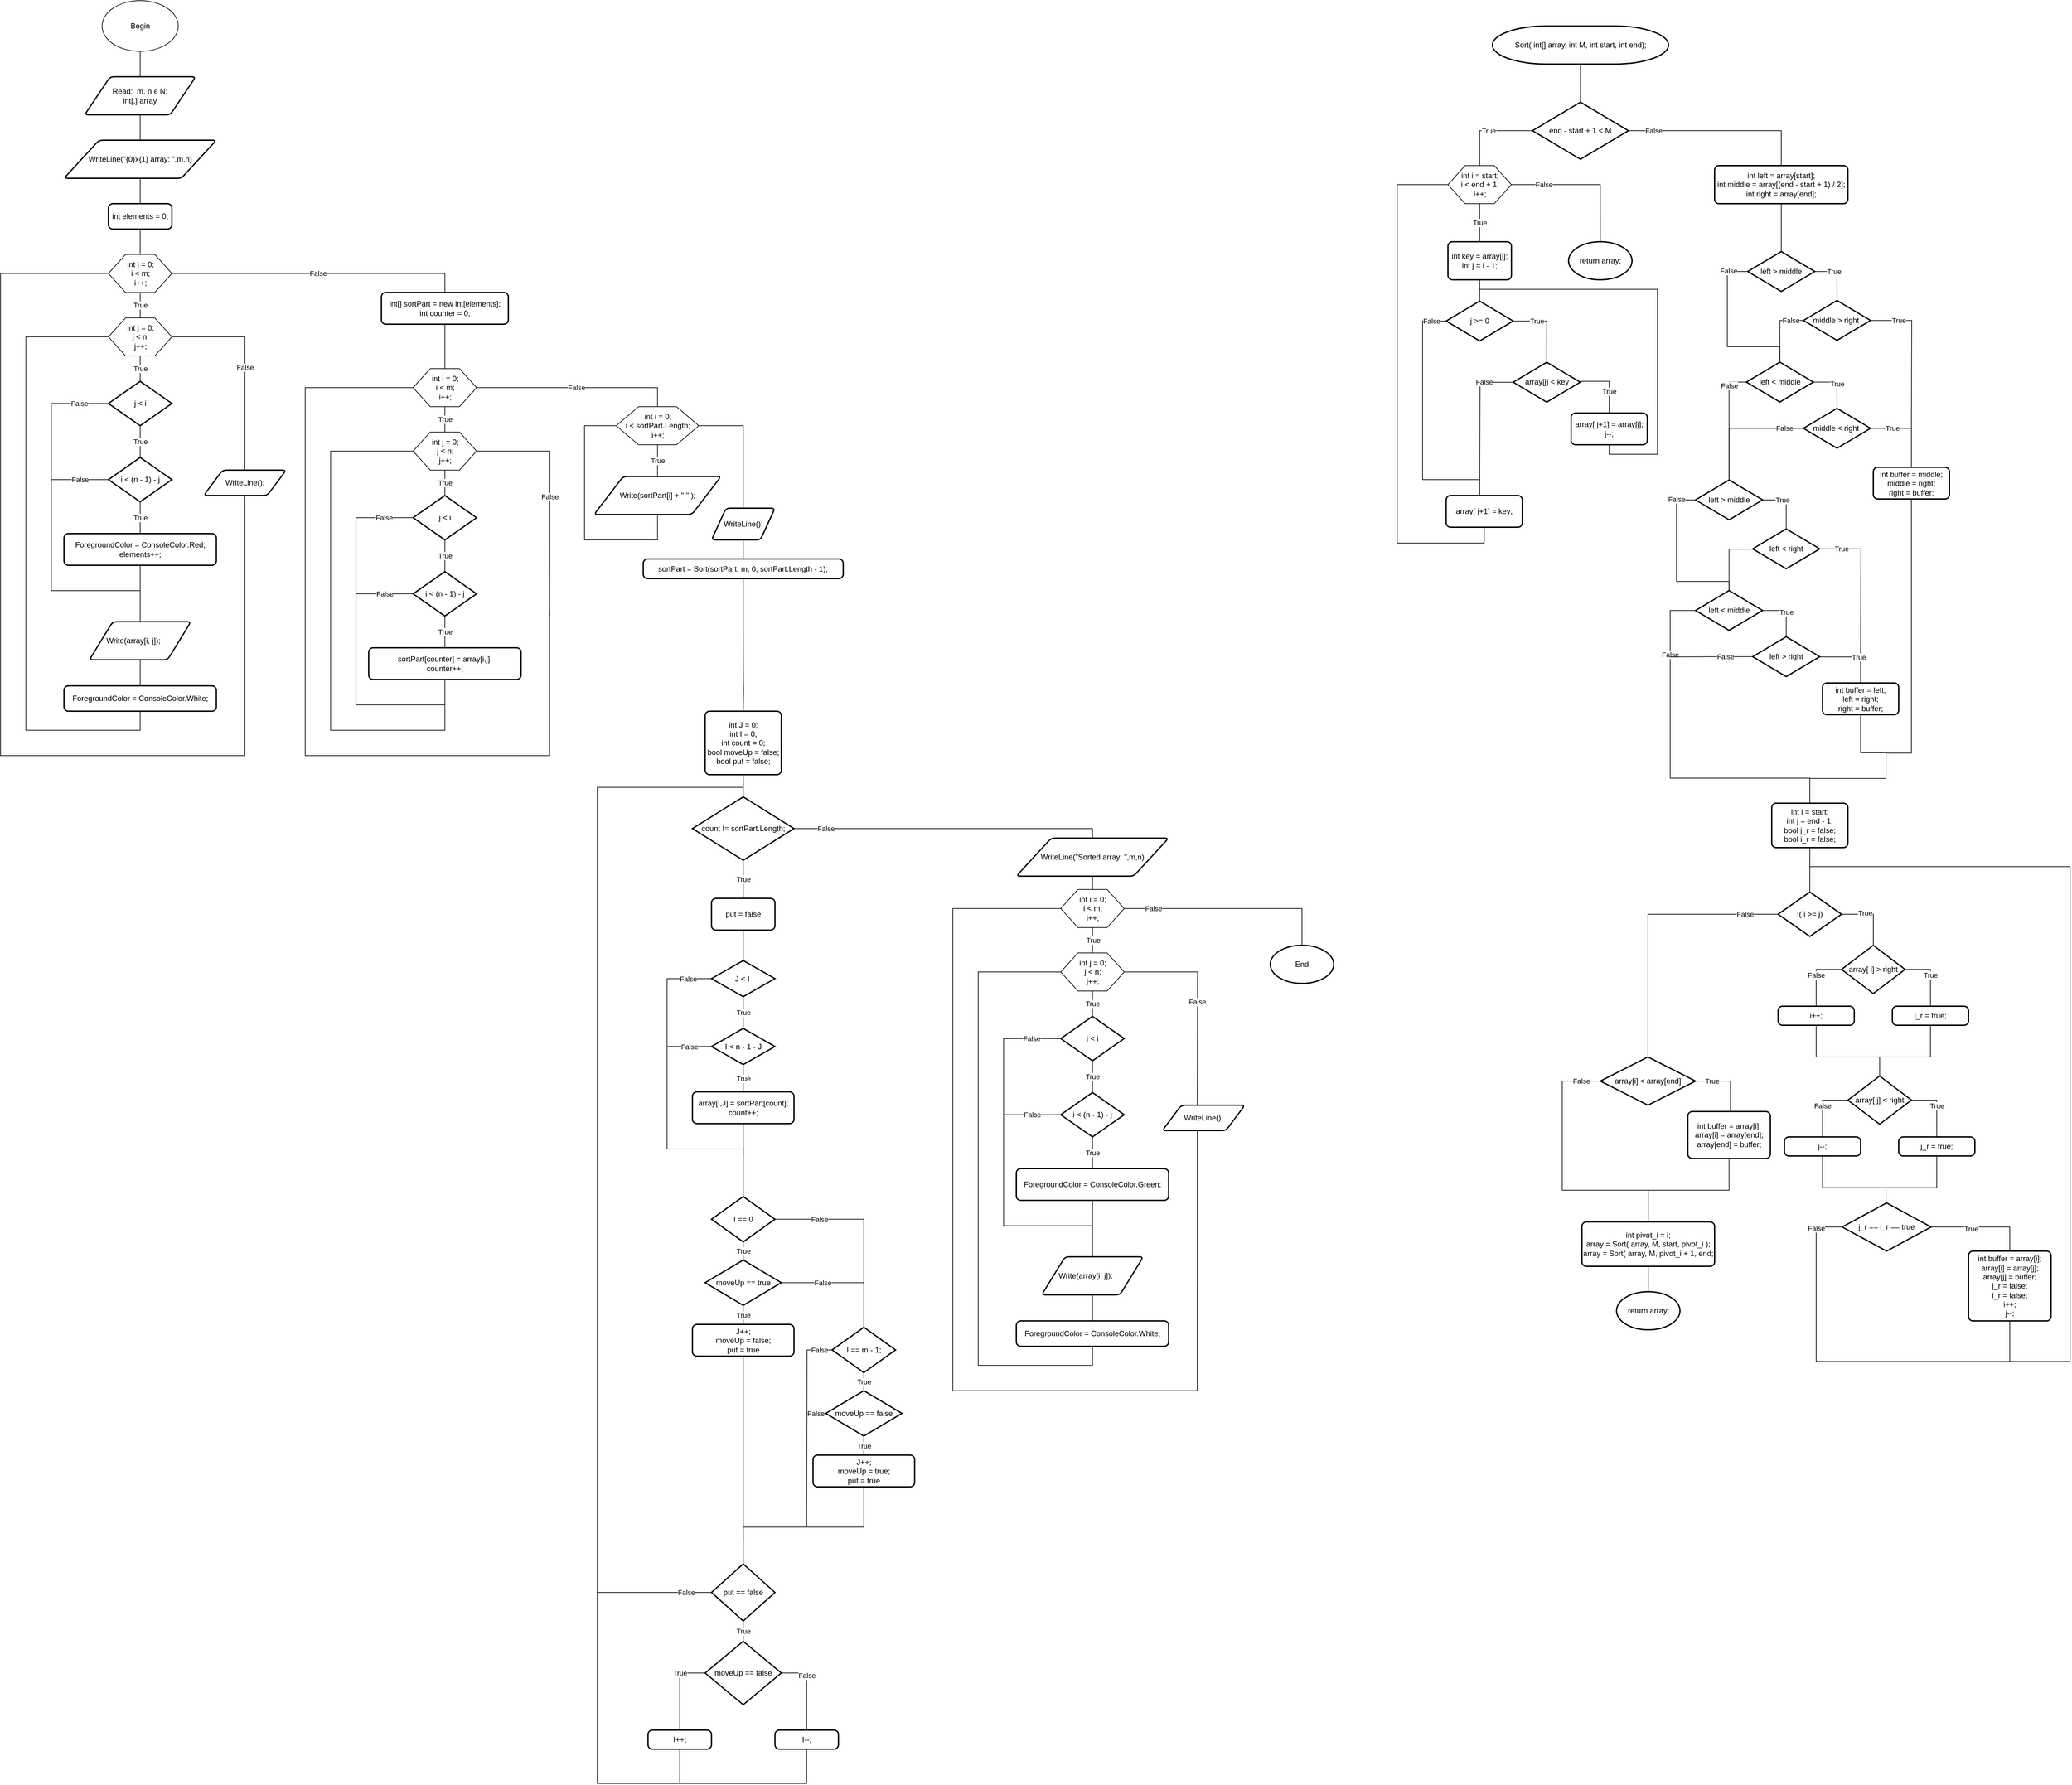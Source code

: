 <mxfile version="13.9.9" type="device"><diagram id="xM1EFIuU2G_eERTnBBrW" name="Страница 1"><mxGraphModel dx="4890" dy="2349" grid="1" gridSize="10" guides="1" tooltips="1" connect="1" arrows="1" fold="1" page="1" pageScale="1" pageWidth="827" pageHeight="1169" math="0" shadow="0"><root><mxCell id="0"/><mxCell id="1" parent="0"/><mxCell id="IzwCndlYFbHWf9gsnQJv-2" style="edgeStyle=orthogonalEdgeStyle;rounded=0;orthogonalLoop=1;jettySize=auto;html=1;endArrow=none;endFill=0;entryX=0.5;entryY=0;entryDx=0;entryDy=0;" parent="1" source="IzwCndlYFbHWf9gsnQJv-1" target="IzwCndlYFbHWf9gsnQJv-4" edge="1"><mxGeometry relative="1" as="geometry"><mxPoint x="-30.2" y="310" as="targetPoint"/></mxGeometry></mxCell><mxCell id="IzwCndlYFbHWf9gsnQJv-1" value="Begin" style="ellipse;whiteSpace=wrap;html=1;" parent="1" vertex="1"><mxGeometry x="-90.2" y="180" width="120" height="80" as="geometry"/></mxCell><mxCell id="IzwCndlYFbHWf9gsnQJv-5" style="edgeStyle=orthogonalEdgeStyle;rounded=0;orthogonalLoop=1;jettySize=auto;html=1;endArrow=none;endFill=0;entryX=0.5;entryY=0;entryDx=0;entryDy=0;" parent="1" source="IzwCndlYFbHWf9gsnQJv-4" target="IzwCndlYFbHWf9gsnQJv-6" edge="1"><mxGeometry relative="1" as="geometry"><mxPoint x="-32.7" y="430" as="targetPoint"/></mxGeometry></mxCell><mxCell id="IzwCndlYFbHWf9gsnQJv-4" value="Read:&amp;nbsp; m, n є N;&lt;br&gt;int[,] array" style="shape=parallelogram;html=1;strokeWidth=2;perimeter=parallelogramPerimeter;whiteSpace=wrap;rounded=1;arcSize=12;size=0.23;" parent="1" vertex="1"><mxGeometry x="-117.7" y="300" width="175" height="60" as="geometry"/></mxCell><mxCell id="IzwCndlYFbHWf9gsnQJv-8" style="edgeStyle=orthogonalEdgeStyle;rounded=0;orthogonalLoop=1;jettySize=auto;html=1;entryX=0.5;entryY=0;entryDx=0;entryDy=0;endArrow=none;endFill=0;" parent="1" source="IzwCndlYFbHWf9gsnQJv-6" target="IzwCndlYFbHWf9gsnQJv-7" edge="1"><mxGeometry relative="1" as="geometry"/></mxCell><mxCell id="IzwCndlYFbHWf9gsnQJv-6" value="WriteLine(&quot;{0}x{1} array: &quot;,m,n)" style="shape=parallelogram;html=1;strokeWidth=2;perimeter=parallelogramPerimeter;whiteSpace=wrap;rounded=1;arcSize=12;size=0.23;" parent="1" vertex="1"><mxGeometry x="-150.2" y="400" width="240" height="60" as="geometry"/></mxCell><mxCell id="IzwCndlYFbHWf9gsnQJv-9" style="edgeStyle=orthogonalEdgeStyle;rounded=0;orthogonalLoop=1;jettySize=auto;html=1;endArrow=none;endFill=0;entryX=0.5;entryY=0;entryDx=0;entryDy=0;" parent="1" source="IzwCndlYFbHWf9gsnQJv-7" target="IzwCndlYFbHWf9gsnQJv-10" edge="1"><mxGeometry relative="1" as="geometry"><mxPoint x="-30.2" y="580" as="targetPoint"/></mxGeometry></mxCell><mxCell id="IzwCndlYFbHWf9gsnQJv-7" value="int elements = 0;" style="rounded=1;whiteSpace=wrap;html=1;absoluteArcSize=1;arcSize=14;strokeWidth=2;" parent="1" vertex="1"><mxGeometry x="-80.2" y="500" width="100" height="40" as="geometry"/></mxCell><mxCell id="IzwCndlYFbHWf9gsnQJv-11" value="True" style="edgeStyle=orthogonalEdgeStyle;rounded=0;orthogonalLoop=1;jettySize=auto;html=1;endArrow=none;endFill=0;" parent="1" source="IzwCndlYFbHWf9gsnQJv-10" edge="1"><mxGeometry relative="1" as="geometry"><mxPoint x="-30.2" y="680" as="targetPoint"/></mxGeometry></mxCell><mxCell id="IzwCndlYFbHWf9gsnQJv-37" value="False" style="edgeStyle=orthogonalEdgeStyle;rounded=0;orthogonalLoop=1;jettySize=auto;html=1;endArrow=none;endFill=0;entryX=0.5;entryY=0;entryDx=0;entryDy=0;" parent="1" source="IzwCndlYFbHWf9gsnQJv-10" target="IzwCndlYFbHWf9gsnQJv-38" edge="1"><mxGeometry relative="1" as="geometry"><mxPoint x="309.8" y="650" as="targetPoint"/></mxGeometry></mxCell><mxCell id="IzwCndlYFbHWf9gsnQJv-10" value="int i = 0;&lt;br&gt;i &amp;lt; m;&lt;br&gt;i++;" style="verticalLabelPosition=middle;verticalAlign=middle;html=1;shape=hexagon;perimeter=hexagonPerimeter2;arcSize=6;size=0.27;labelPosition=center;align=center;" parent="1" vertex="1"><mxGeometry x="-80.2" y="580" width="100" height="60" as="geometry"/></mxCell><mxCell id="IzwCndlYFbHWf9gsnQJv-13" value="True" style="edgeStyle=orthogonalEdgeStyle;rounded=0;orthogonalLoop=1;jettySize=auto;html=1;endArrow=none;endFill=0;" parent="1" source="IzwCndlYFbHWf9gsnQJv-12" target="IzwCndlYFbHWf9gsnQJv-14" edge="1"><mxGeometry relative="1" as="geometry"><mxPoint x="-30.2" y="780" as="targetPoint"/></mxGeometry></mxCell><mxCell id="IzwCndlYFbHWf9gsnQJv-34" value="False" style="edgeStyle=orthogonalEdgeStyle;rounded=0;orthogonalLoop=1;jettySize=auto;html=1;endArrow=none;endFill=0;entryX=0.5;entryY=0;entryDx=0;entryDy=0;" parent="1" source="IzwCndlYFbHWf9gsnQJv-12" target="IzwCndlYFbHWf9gsnQJv-35" edge="1"><mxGeometry relative="1" as="geometry"><mxPoint x="119.8" y="900.0" as="targetPoint"/></mxGeometry></mxCell><mxCell id="IzwCndlYFbHWf9gsnQJv-12" value="int j = 0;&lt;br&gt;j &amp;lt; n;&lt;br&gt;j++;" style="verticalLabelPosition=middle;verticalAlign=middle;html=1;shape=hexagon;perimeter=hexagonPerimeter2;arcSize=6;size=0.27;labelPosition=center;align=center;" parent="1" vertex="1"><mxGeometry x="-80.2" y="680" width="100" height="60" as="geometry"/></mxCell><mxCell id="IzwCndlYFbHWf9gsnQJv-17" value="True" style="edgeStyle=orthogonalEdgeStyle;rounded=0;orthogonalLoop=1;jettySize=auto;html=1;entryX=0.5;entryY=0;entryDx=0;entryDy=0;entryPerimeter=0;endArrow=none;endFill=0;" parent="1" source="IzwCndlYFbHWf9gsnQJv-14" target="IzwCndlYFbHWf9gsnQJv-16" edge="1"><mxGeometry relative="1" as="geometry"/></mxCell><mxCell id="IzwCndlYFbHWf9gsnQJv-21" value="False" style="edgeStyle=orthogonalEdgeStyle;rounded=0;orthogonalLoop=1;jettySize=auto;html=1;endArrow=none;endFill=0;" parent="1" source="IzwCndlYFbHWf9gsnQJv-14" edge="1"><mxGeometry x="-0.824" relative="1" as="geometry"><mxPoint x="-30.2" y="1110" as="targetPoint"/><Array as="points"><mxPoint x="-170.2" y="815"/><mxPoint x="-170.2" y="1110"/></Array><mxPoint as="offset"/></mxGeometry></mxCell><mxCell id="IzwCndlYFbHWf9gsnQJv-14" value="j &amp;lt; i" style="strokeWidth=2;html=1;shape=mxgraph.flowchart.decision;whiteSpace=wrap;" parent="1" vertex="1"><mxGeometry x="-80.2" y="780" width="100" height="70" as="geometry"/></mxCell><mxCell id="IzwCndlYFbHWf9gsnQJv-20" value="True" style="edgeStyle=orthogonalEdgeStyle;rounded=0;orthogonalLoop=1;jettySize=auto;html=1;entryX=0.5;entryY=0;entryDx=0;entryDy=0;endArrow=none;endFill=0;" parent="1" source="IzwCndlYFbHWf9gsnQJv-16" target="IzwCndlYFbHWf9gsnQJv-19" edge="1"><mxGeometry relative="1" as="geometry"/></mxCell><mxCell id="IzwCndlYFbHWf9gsnQJv-22" value="False" style="edgeStyle=orthogonalEdgeStyle;rounded=0;orthogonalLoop=1;jettySize=auto;html=1;endArrow=none;endFill=0;" parent="1" source="IzwCndlYFbHWf9gsnQJv-16" edge="1"><mxGeometry relative="1" as="geometry"><mxPoint x="-170.2" y="935" as="targetPoint"/></mxGeometry></mxCell><mxCell id="IzwCndlYFbHWf9gsnQJv-16" value="i &amp;lt; (n - 1) - j" style="strokeWidth=2;html=1;shape=mxgraph.flowchart.decision;whiteSpace=wrap;" parent="1" vertex="1"><mxGeometry x="-80.2" y="900" width="100" height="70" as="geometry"/></mxCell><mxCell id="IzwCndlYFbHWf9gsnQJv-23" style="edgeStyle=orthogonalEdgeStyle;rounded=0;orthogonalLoop=1;jettySize=auto;html=1;endArrow=none;endFill=0;entryX=0.5;entryY=0;entryDx=0;entryDy=0;" parent="1" source="IzwCndlYFbHWf9gsnQJv-19" target="IzwCndlYFbHWf9gsnQJv-28" edge="1"><mxGeometry relative="1" as="geometry"><mxPoint x="-30.2" y="1170" as="targetPoint"/></mxGeometry></mxCell><mxCell id="IzwCndlYFbHWf9gsnQJv-19" value="ForegroundColor = ConsoleColor.Red;&lt;br&gt;elements++;" style="rounded=1;whiteSpace=wrap;html=1;absoluteArcSize=1;arcSize=14;strokeWidth=2;" parent="1" vertex="1"><mxGeometry x="-150.2" y="1020" width="240" height="50" as="geometry"/></mxCell><mxCell id="IzwCndlYFbHWf9gsnQJv-32" style="edgeStyle=orthogonalEdgeStyle;rounded=0;orthogonalLoop=1;jettySize=auto;html=1;entryX=0.5;entryY=0;entryDx=0;entryDy=0;endArrow=none;endFill=0;" parent="1" source="IzwCndlYFbHWf9gsnQJv-28" target="IzwCndlYFbHWf9gsnQJv-31" edge="1"><mxGeometry relative="1" as="geometry"/></mxCell><mxCell id="IzwCndlYFbHWf9gsnQJv-28" value="Write(array[i, j]);&lt;span style=&quot;white-space: pre&quot;&gt;&#9;&lt;/span&gt;" style="shape=parallelogram;html=1;strokeWidth=2;perimeter=parallelogramPerimeter;whiteSpace=wrap;rounded=1;arcSize=12;size=0.23;" parent="1" vertex="1"><mxGeometry x="-110.2" y="1159" width="160" height="60" as="geometry"/></mxCell><mxCell id="IzwCndlYFbHWf9gsnQJv-33" style="edgeStyle=orthogonalEdgeStyle;rounded=0;orthogonalLoop=1;jettySize=auto;html=1;entryX=0;entryY=0.5;entryDx=0;entryDy=0;endArrow=none;endFill=0;" parent="1" source="IzwCndlYFbHWf9gsnQJv-31" target="IzwCndlYFbHWf9gsnQJv-12" edge="1"><mxGeometry relative="1" as="geometry"><Array as="points"><mxPoint x="-30.2" y="1330"/><mxPoint x="-210.2" y="1330"/><mxPoint x="-210.2" y="710"/></Array></mxGeometry></mxCell><mxCell id="IzwCndlYFbHWf9gsnQJv-31" value="ForegroundColor = ConsoleColor.White;" style="rounded=1;whiteSpace=wrap;html=1;absoluteArcSize=1;arcSize=14;strokeWidth=2;" parent="1" vertex="1"><mxGeometry x="-150.2" y="1260" width="240" height="40" as="geometry"/></mxCell><mxCell id="IzwCndlYFbHWf9gsnQJv-36" style="edgeStyle=orthogonalEdgeStyle;rounded=0;orthogonalLoop=1;jettySize=auto;html=1;endArrow=none;endFill=0;entryX=0;entryY=0.5;entryDx=0;entryDy=0;" parent="1" source="IzwCndlYFbHWf9gsnQJv-35" target="IzwCndlYFbHWf9gsnQJv-10" edge="1"><mxGeometry relative="1" as="geometry"><mxPoint x="-260.2" y="1250" as="targetPoint"/><Array as="points"><mxPoint x="134.8" y="1370"/><mxPoint x="-250.2" y="1370"/><mxPoint x="-250.2" y="610"/></Array></mxGeometry></mxCell><mxCell id="IzwCndlYFbHWf9gsnQJv-35" value="WriteLine();" style="shape=parallelogram;html=1;strokeWidth=2;perimeter=parallelogramPerimeter;whiteSpace=wrap;rounded=1;arcSize=12;size=0.23;" parent="1" vertex="1"><mxGeometry x="69.8" y="920" width="130" height="40" as="geometry"/></mxCell><mxCell id="IzwCndlYFbHWf9gsnQJv-59" style="edgeStyle=orthogonalEdgeStyle;rounded=0;orthogonalLoop=1;jettySize=auto;html=1;entryX=0.5;entryY=0;entryDx=0;entryDy=0;endArrow=none;endFill=0;" parent="1" source="IzwCndlYFbHWf9gsnQJv-38" target="IzwCndlYFbHWf9gsnQJv-42" edge="1"><mxGeometry relative="1" as="geometry"/></mxCell><mxCell id="IzwCndlYFbHWf9gsnQJv-38" value="int[] sortPart = new int[elements];&lt;br&gt;int counter = 0;" style="rounded=1;whiteSpace=wrap;html=1;absoluteArcSize=1;arcSize=14;strokeWidth=2;" parent="1" vertex="1"><mxGeometry x="349.8" y="640" width="200" height="50" as="geometry"/></mxCell><mxCell id="IzwCndlYFbHWf9gsnQJv-41" value="True" style="edgeStyle=orthogonalEdgeStyle;rounded=0;orthogonalLoop=1;jettySize=auto;html=1;endArrow=none;endFill=0;" parent="1" source="IzwCndlYFbHWf9gsnQJv-42" edge="1"><mxGeometry relative="1" as="geometry"><mxPoint x="449.8" y="860.0" as="targetPoint"/></mxGeometry></mxCell><mxCell id="IzwCndlYFbHWf9gsnQJv-60" value="False" style="edgeStyle=orthogonalEdgeStyle;rounded=0;orthogonalLoop=1;jettySize=auto;html=1;endArrow=none;endFill=0;entryX=0.5;entryY=0;entryDx=0;entryDy=0;" parent="1" source="IzwCndlYFbHWf9gsnQJv-42" target="IzwCndlYFbHWf9gsnQJv-61" edge="1"><mxGeometry relative="1" as="geometry"><mxPoint x="739.8" y="790" as="targetPoint"/></mxGeometry></mxCell><mxCell id="IzwCndlYFbHWf9gsnQJv-42" value="int i = 0;&lt;br&gt;i &amp;lt; m;&lt;br&gt;i++;" style="verticalLabelPosition=middle;verticalAlign=middle;html=1;shape=hexagon;perimeter=hexagonPerimeter2;arcSize=6;size=0.27;labelPosition=center;align=center;" parent="1" vertex="1"><mxGeometry x="399.8" y="760" width="100" height="60" as="geometry"/></mxCell><mxCell id="IzwCndlYFbHWf9gsnQJv-43" value="True" style="edgeStyle=orthogonalEdgeStyle;rounded=0;orthogonalLoop=1;jettySize=auto;html=1;endArrow=none;endFill=0;" parent="1" source="IzwCndlYFbHWf9gsnQJv-45" target="IzwCndlYFbHWf9gsnQJv-48" edge="1"><mxGeometry relative="1" as="geometry"><mxPoint x="449.8" y="960" as="targetPoint"/></mxGeometry></mxCell><mxCell id="IzwCndlYFbHWf9gsnQJv-44" value="False" style="edgeStyle=orthogonalEdgeStyle;rounded=0;orthogonalLoop=1;jettySize=auto;html=1;endArrow=none;endFill=0;" parent="1" source="IzwCndlYFbHWf9gsnQJv-45" edge="1"><mxGeometry relative="1" as="geometry"><mxPoint x="614.8" y="1150" as="targetPoint"/></mxGeometry></mxCell><mxCell id="IzwCndlYFbHWf9gsnQJv-45" value="int j = 0;&lt;br&gt;j &amp;lt; n;&lt;br&gt;j++;" style="verticalLabelPosition=middle;verticalAlign=middle;html=1;shape=hexagon;perimeter=hexagonPerimeter2;arcSize=6;size=0.27;labelPosition=center;align=center;" parent="1" vertex="1"><mxGeometry x="399.8" y="860" width="100" height="60" as="geometry"/></mxCell><mxCell id="IzwCndlYFbHWf9gsnQJv-46" value="True" style="edgeStyle=orthogonalEdgeStyle;rounded=0;orthogonalLoop=1;jettySize=auto;html=1;entryX=0.5;entryY=0;entryDx=0;entryDy=0;entryPerimeter=0;endArrow=none;endFill=0;" parent="1" source="IzwCndlYFbHWf9gsnQJv-48" target="IzwCndlYFbHWf9gsnQJv-51" edge="1"><mxGeometry relative="1" as="geometry"/></mxCell><mxCell id="IzwCndlYFbHWf9gsnQJv-47" value="False" style="edgeStyle=orthogonalEdgeStyle;rounded=0;orthogonalLoop=1;jettySize=auto;html=1;endArrow=none;endFill=0;" parent="1" source="IzwCndlYFbHWf9gsnQJv-48" edge="1"><mxGeometry x="-0.824" relative="1" as="geometry"><mxPoint x="449.8" y="1290" as="targetPoint"/><Array as="points"><mxPoint x="309.8" y="995"/><mxPoint x="309.8" y="1290"/></Array><mxPoint as="offset"/></mxGeometry></mxCell><mxCell id="IzwCndlYFbHWf9gsnQJv-48" value="j &amp;lt; i" style="strokeWidth=2;html=1;shape=mxgraph.flowchart.decision;whiteSpace=wrap;" parent="1" vertex="1"><mxGeometry x="399.8" y="960" width="100" height="70" as="geometry"/></mxCell><mxCell id="IzwCndlYFbHWf9gsnQJv-49" value="True" style="edgeStyle=orthogonalEdgeStyle;rounded=0;orthogonalLoop=1;jettySize=auto;html=1;entryX=0.5;entryY=0;entryDx=0;entryDy=0;endArrow=none;endFill=0;" parent="1" source="IzwCndlYFbHWf9gsnQJv-51" target="IzwCndlYFbHWf9gsnQJv-53" edge="1"><mxGeometry relative="1" as="geometry"/></mxCell><mxCell id="IzwCndlYFbHWf9gsnQJv-50" value="False" style="edgeStyle=orthogonalEdgeStyle;rounded=0;orthogonalLoop=1;jettySize=auto;html=1;endArrow=none;endFill=0;" parent="1" source="IzwCndlYFbHWf9gsnQJv-51" edge="1"><mxGeometry relative="1" as="geometry"><mxPoint x="309.8" y="1115.0" as="targetPoint"/></mxGeometry></mxCell><mxCell id="IzwCndlYFbHWf9gsnQJv-51" value="i &amp;lt; (n - 1) - j" style="strokeWidth=2;html=1;shape=mxgraph.flowchart.decision;whiteSpace=wrap;" parent="1" vertex="1"><mxGeometry x="399.8" y="1080" width="100" height="70" as="geometry"/></mxCell><mxCell id="IzwCndlYFbHWf9gsnQJv-53" value="sortPart[counter] = array[i,j];&lt;br&gt;counter++;&lt;br&gt;" style="rounded=1;whiteSpace=wrap;html=1;absoluteArcSize=1;arcSize=14;strokeWidth=2;" parent="1" vertex="1"><mxGeometry x="329.8" y="1200" width="240" height="50" as="geometry"/></mxCell><mxCell id="IzwCndlYFbHWf9gsnQJv-56" style="edgeStyle=orthogonalEdgeStyle;rounded=0;orthogonalLoop=1;jettySize=auto;html=1;entryX=0;entryY=0.5;entryDx=0;entryDy=0;endArrow=none;endFill=0;exitX=0.5;exitY=1;exitDx=0;exitDy=0;" parent="1" source="IzwCndlYFbHWf9gsnQJv-53" target="IzwCndlYFbHWf9gsnQJv-45" edge="1"><mxGeometry relative="1" as="geometry"><Array as="points"><mxPoint x="449.8" y="1330"/><mxPoint x="269.8" y="1330"/><mxPoint x="269.8" y="890"/></Array><mxPoint x="449.8" y="1480" as="sourcePoint"/></mxGeometry></mxCell><mxCell id="IzwCndlYFbHWf9gsnQJv-58" style="edgeStyle=orthogonalEdgeStyle;rounded=0;orthogonalLoop=1;jettySize=auto;html=1;endArrow=none;endFill=0;entryX=0;entryY=0.5;entryDx=0;entryDy=0;" parent="1" target="IzwCndlYFbHWf9gsnQJv-42" edge="1"><mxGeometry relative="1" as="geometry"><mxPoint x="219.8" y="1430" as="targetPoint"/><mxPoint x="614.8" y="1140" as="sourcePoint"/><Array as="points"><mxPoint x="614.8" y="1370"/><mxPoint x="229.8" y="1370"/><mxPoint x="229.8" y="790"/></Array></mxGeometry></mxCell><mxCell id="IzwCndlYFbHWf9gsnQJv-62" value="True" style="edgeStyle=orthogonalEdgeStyle;rounded=0;orthogonalLoop=1;jettySize=auto;html=1;endArrow=none;endFill=0;entryX=0.5;entryY=0;entryDx=0;entryDy=0;" parent="1" source="IzwCndlYFbHWf9gsnQJv-61" target="IzwCndlYFbHWf9gsnQJv-63" edge="1"><mxGeometry relative="1" as="geometry"><mxPoint x="779.8" y="920.0" as="targetPoint"/></mxGeometry></mxCell><mxCell id="IzwCndlYFbHWf9gsnQJv-66" style="edgeStyle=orthogonalEdgeStyle;rounded=0;orthogonalLoop=1;jettySize=auto;html=1;endArrow=none;endFill=0;" parent="1" source="IzwCndlYFbHWf9gsnQJv-61" target="IzwCndlYFbHWf9gsnQJv-67" edge="1"><mxGeometry relative="1" as="geometry"><mxPoint x="919.8" y="960.0" as="targetPoint"/></mxGeometry></mxCell><mxCell id="IzwCndlYFbHWf9gsnQJv-70" style="edgeStyle=orthogonalEdgeStyle;rounded=0;orthogonalLoop=1;jettySize=auto;html=1;endArrow=none;endFill=0;" parent="1" source="IzwCndlYFbHWf9gsnQJv-61" edge="1"><mxGeometry relative="1" as="geometry"><mxPoint x="699.8" y="850.0" as="targetPoint"/></mxGeometry></mxCell><mxCell id="IzwCndlYFbHWf9gsnQJv-61" value="int i = 0;&lt;br&gt;i &amp;lt; sortPart.Length;&lt;br&gt;i++;" style="verticalLabelPosition=middle;verticalAlign=middle;html=1;shape=hexagon;perimeter=hexagonPerimeter2;arcSize=6;size=0.27;labelPosition=center;align=center;" parent="1" vertex="1"><mxGeometry x="719.8" y="820" width="130" height="60" as="geometry"/></mxCell><mxCell id="IzwCndlYFbHWf9gsnQJv-64" style="edgeStyle=orthogonalEdgeStyle;rounded=0;orthogonalLoop=1;jettySize=auto;html=1;endArrow=none;endFill=0;entryX=0;entryY=0.5;entryDx=0;entryDy=0;" parent="1" source="IzwCndlYFbHWf9gsnQJv-63" target="IzwCndlYFbHWf9gsnQJv-61" edge="1"><mxGeometry relative="1" as="geometry"><mxPoint x="779.8" y="1060" as="targetPoint"/><Array as="points"><mxPoint x="784.8" y="1030"/><mxPoint x="669.8" y="1030"/><mxPoint x="669.8" y="850"/></Array></mxGeometry></mxCell><mxCell id="IzwCndlYFbHWf9gsnQJv-63" value="Write(sortPart[i] + &quot; &quot; );" style="shape=parallelogram;html=1;strokeWidth=2;perimeter=parallelogramPerimeter;whiteSpace=wrap;rounded=1;arcSize=12;size=0.23;" parent="1" vertex="1"><mxGeometry x="684.8" y="930" width="200" height="60" as="geometry"/></mxCell><mxCell id="IzwCndlYFbHWf9gsnQJv-71" style="edgeStyle=orthogonalEdgeStyle;rounded=0;orthogonalLoop=1;jettySize=auto;html=1;entryX=0.5;entryY=0;entryDx=0;entryDy=0;endArrow=none;endFill=0;" parent="1" source="IzwCndlYFbHWf9gsnQJv-67" target="IzwCndlYFbHWf9gsnQJv-69" edge="1"><mxGeometry relative="1" as="geometry"/></mxCell><mxCell id="IzwCndlYFbHWf9gsnQJv-67" value="WriteLine();" style="shape=parallelogram;html=1;strokeWidth=2;perimeter=parallelogramPerimeter;whiteSpace=wrap;rounded=1;arcSize=12;size=0.23;" parent="1" vertex="1"><mxGeometry x="869.8" y="980" width="100" height="50" as="geometry"/></mxCell><mxCell id="T6ntNjagwGWNWXMS7T2q-100" style="edgeStyle=orthogonalEdgeStyle;rounded=0;orthogonalLoop=1;jettySize=auto;html=1;endArrow=none;endFill=0;" edge="1" parent="1" source="IzwCndlYFbHWf9gsnQJv-69"><mxGeometry relative="1" as="geometry"><mxPoint x="920" y="1250" as="targetPoint"/></mxGeometry></mxCell><mxCell id="IzwCndlYFbHWf9gsnQJv-69" value="sortPart = Sort(sortPart, m, 0, sortPart.Length - 1);" style="rounded=1;whiteSpace=wrap;html=1;absoluteArcSize=1;arcSize=14;strokeWidth=2;" parent="1" vertex="1"><mxGeometry x="762.3" y="1060" width="315" height="31" as="geometry"/></mxCell><mxCell id="T6ntNjagwGWNWXMS7T2q-2" style="edgeStyle=orthogonalEdgeStyle;rounded=0;orthogonalLoop=1;jettySize=auto;html=1;entryX=0.5;entryY=0;entryDx=0;entryDy=0;entryPerimeter=0;endArrow=none;endFill=0;" edge="1" parent="1" source="IzwCndlYFbHWf9gsnQJv-72" target="T6ntNjagwGWNWXMS7T2q-1"><mxGeometry relative="1" as="geometry"/></mxCell><mxCell id="IzwCndlYFbHWf9gsnQJv-72" value="Sort( int[] array, int M, int start, int end);" style="strokeWidth=2;html=1;shape=mxgraph.flowchart.terminator;whiteSpace=wrap;" parent="1" vertex="1"><mxGeometry x="2099.93" y="220" width="277.5" height="60" as="geometry"/></mxCell><mxCell id="T6ntNjagwGWNWXMS7T2q-3" value="False" style="edgeStyle=orthogonalEdgeStyle;rounded=0;orthogonalLoop=1;jettySize=auto;html=1;endArrow=none;endFill=0;entryX=0.5;entryY=0;entryDx=0;entryDy=0;" edge="1" parent="1" source="T6ntNjagwGWNWXMS7T2q-1" target="T6ntNjagwGWNWXMS7T2q-25"><mxGeometry x="-0.732" relative="1" as="geometry"><mxPoint x="2550" y="565" as="targetPoint"/><mxPoint as="offset"/></mxGeometry></mxCell><mxCell id="T6ntNjagwGWNWXMS7T2q-4" value="True" style="edgeStyle=orthogonalEdgeStyle;rounded=0;orthogonalLoop=1;jettySize=auto;html=1;endArrow=none;endFill=0;entryX=0.5;entryY=0;entryDx=0;entryDy=0;" edge="1" parent="1" source="T6ntNjagwGWNWXMS7T2q-1" target="T6ntNjagwGWNWXMS7T2q-5"><mxGeometry relative="1" as="geometry"><mxPoint x="2079.93" y="460" as="targetPoint"/></mxGeometry></mxCell><mxCell id="T6ntNjagwGWNWXMS7T2q-1" value="end - start + 1 &amp;lt; M" style="strokeWidth=2;html=1;shape=mxgraph.flowchart.decision;whiteSpace=wrap;" vertex="1" parent="1"><mxGeometry x="2163.05" y="340" width="151.25" height="90" as="geometry"/></mxCell><mxCell id="T6ntNjagwGWNWXMS7T2q-6" value="True" style="edgeStyle=orthogonalEdgeStyle;rounded=0;orthogonalLoop=1;jettySize=auto;html=1;endArrow=none;endFill=0;entryX=0.5;entryY=0;entryDx=0;entryDy=0;" edge="1" parent="1" source="T6ntNjagwGWNWXMS7T2q-5" target="T6ntNjagwGWNWXMS7T2q-7"><mxGeometry relative="1" as="geometry"><mxPoint x="2079.93" y="560" as="targetPoint"/></mxGeometry></mxCell><mxCell id="T6ntNjagwGWNWXMS7T2q-22" value="False" style="edgeStyle=orthogonalEdgeStyle;rounded=0;orthogonalLoop=1;jettySize=auto;html=1;endArrow=none;endFill=0;entryX=0.5;entryY=0;entryDx=0;entryDy=0;entryPerimeter=0;" edge="1" parent="1" source="T6ntNjagwGWNWXMS7T2q-5" target="T6ntNjagwGWNWXMS7T2q-24"><mxGeometry x="-0.555" relative="1" as="geometry"><mxPoint x="2270" y="555" as="targetPoint"/><mxPoint as="offset"/></mxGeometry></mxCell><mxCell id="T6ntNjagwGWNWXMS7T2q-5" value="int i = start;&lt;br&gt;i &amp;lt; end + 1;&lt;br&gt;i++;" style="verticalLabelPosition=middle;verticalAlign=middle;html=1;shape=hexagon;perimeter=hexagonPerimeter2;arcSize=6;size=0.27;labelPosition=center;align=center;" vertex="1" parent="1"><mxGeometry x="2029.93" y="440" width="100" height="60" as="geometry"/></mxCell><mxCell id="T6ntNjagwGWNWXMS7T2q-10" style="edgeStyle=orthogonalEdgeStyle;rounded=0;orthogonalLoop=1;jettySize=auto;html=1;entryX=0.5;entryY=0;entryDx=0;entryDy=0;entryPerimeter=0;endArrow=none;endFill=0;" edge="1" parent="1" source="T6ntNjagwGWNWXMS7T2q-7" target="T6ntNjagwGWNWXMS7T2q-9"><mxGeometry relative="1" as="geometry"/></mxCell><mxCell id="T6ntNjagwGWNWXMS7T2q-7" value="int key = array[i];&lt;br&gt;int j = i - 1;" style="rounded=1;whiteSpace=wrap;html=1;absoluteArcSize=1;arcSize=14;strokeWidth=2;" vertex="1" parent="1"><mxGeometry x="2029.93" y="560" width="100" height="60" as="geometry"/></mxCell><mxCell id="T6ntNjagwGWNWXMS7T2q-14" value="True" style="edgeStyle=orthogonalEdgeStyle;rounded=0;orthogonalLoop=1;jettySize=auto;html=1;entryX=0.5;entryY=0;entryDx=0;entryDy=0;entryPerimeter=0;endArrow=none;endFill=0;" edge="1" parent="1" source="T6ntNjagwGWNWXMS7T2q-9" target="T6ntNjagwGWNWXMS7T2q-13"><mxGeometry x="-0.367" relative="1" as="geometry"><Array as="points"><mxPoint x="2186" y="685"/></Array><mxPoint as="offset"/></mxGeometry></mxCell><mxCell id="T6ntNjagwGWNWXMS7T2q-18" value="False" style="edgeStyle=orthogonalEdgeStyle;rounded=0;orthogonalLoop=1;jettySize=auto;html=1;endArrow=none;endFill=0;entryX=0.5;entryY=0;entryDx=0;entryDy=0;" edge="1" parent="1" source="T6ntNjagwGWNWXMS7T2q-9" target="T6ntNjagwGWNWXMS7T2q-19"><mxGeometry x="-0.886" relative="1" as="geometry"><mxPoint x="2159.93" y="1020" as="targetPoint"/><Array as="points"><mxPoint x="1990" y="685"/><mxPoint x="1990" y="935"/><mxPoint x="2080" y="935"/><mxPoint x="2080" y="960"/></Array><mxPoint as="offset"/></mxGeometry></mxCell><mxCell id="T6ntNjagwGWNWXMS7T2q-9" value="j &amp;gt;= 0" style="strokeWidth=2;html=1;shape=mxgraph.flowchart.decision;whiteSpace=wrap;" vertex="1" parent="1"><mxGeometry x="2027.11" y="653.57" width="105.63" height="62.85" as="geometry"/></mxCell><mxCell id="T6ntNjagwGWNWXMS7T2q-16" value="True" style="edgeStyle=orthogonalEdgeStyle;rounded=0;orthogonalLoop=1;jettySize=auto;html=1;entryX=0.5;entryY=0;entryDx=0;entryDy=0;endArrow=none;endFill=0;" edge="1" parent="1" source="T6ntNjagwGWNWXMS7T2q-13" target="T6ntNjagwGWNWXMS7T2q-15"><mxGeometry x="0.283" relative="1" as="geometry"><Array as="points"><mxPoint x="2185.93" y="780"/><mxPoint x="2283.93" y="780"/></Array><mxPoint as="offset"/></mxGeometry></mxCell><mxCell id="T6ntNjagwGWNWXMS7T2q-17" value="False" style="edgeStyle=orthogonalEdgeStyle;rounded=0;orthogonalLoop=1;jettySize=auto;html=1;endArrow=none;endFill=0;" edge="1" parent="1" source="T6ntNjagwGWNWXMS7T2q-13"><mxGeometry x="-0.553" relative="1" as="geometry"><mxPoint x="2080" y="935" as="targetPoint"/><mxPoint as="offset"/></mxGeometry></mxCell><mxCell id="T6ntNjagwGWNWXMS7T2q-13" value="array[j] &amp;lt; key" style="strokeWidth=2;html=1;shape=mxgraph.flowchart.decision;whiteSpace=wrap;" vertex="1" parent="1"><mxGeometry x="2132.74" y="750" width="105.63" height="62.85" as="geometry"/></mxCell><mxCell id="T6ntNjagwGWNWXMS7T2q-69" style="edgeStyle=orthogonalEdgeStyle;rounded=0;orthogonalLoop=1;jettySize=auto;html=1;endArrow=none;endFill=0;" edge="1" parent="1" source="T6ntNjagwGWNWXMS7T2q-15"><mxGeometry relative="1" as="geometry"><mxPoint x="2080" y="635" as="targetPoint"/><Array as="points"><mxPoint x="2284" y="895"/><mxPoint x="2360" y="895"/><mxPoint x="2360" y="635"/></Array></mxGeometry></mxCell><mxCell id="T6ntNjagwGWNWXMS7T2q-15" value="array[ j+1] = array[j];&lt;br&gt;j--;" style="rounded=1;whiteSpace=wrap;html=1;absoluteArcSize=1;arcSize=14;strokeWidth=2;" vertex="1" parent="1"><mxGeometry x="2223.93" y="830" width="120" height="50" as="geometry"/></mxCell><mxCell id="T6ntNjagwGWNWXMS7T2q-21" style="edgeStyle=orthogonalEdgeStyle;rounded=0;orthogonalLoop=1;jettySize=auto;html=1;entryX=0;entryY=0.5;entryDx=0;entryDy=0;endArrow=none;endFill=0;" edge="1" parent="1" source="T6ntNjagwGWNWXMS7T2q-19" target="T6ntNjagwGWNWXMS7T2q-5"><mxGeometry relative="1" as="geometry"><Array as="points"><mxPoint x="2087" y="1035"/><mxPoint x="1950" y="1035"/><mxPoint x="1950" y="470"/></Array></mxGeometry></mxCell><mxCell id="T6ntNjagwGWNWXMS7T2q-19" value="array[ j+1] = key;" style="rounded=1;whiteSpace=wrap;html=1;absoluteArcSize=1;arcSize=14;strokeWidth=2;" vertex="1" parent="1"><mxGeometry x="2027.11" y="960" width="120" height="50" as="geometry"/></mxCell><mxCell id="T6ntNjagwGWNWXMS7T2q-24" value="return array;" style="strokeWidth=2;html=1;shape=mxgraph.flowchart.start_1;whiteSpace=wrap;" vertex="1" parent="1"><mxGeometry x="2219.93" y="560" width="100" height="60" as="geometry"/></mxCell><mxCell id="T6ntNjagwGWNWXMS7T2q-61" style="edgeStyle=orthogonalEdgeStyle;rounded=0;orthogonalLoop=1;jettySize=auto;html=1;entryX=0.5;entryY=0;entryDx=0;entryDy=0;entryPerimeter=0;endArrow=none;endFill=0;" edge="1" parent="1" source="T6ntNjagwGWNWXMS7T2q-25" target="T6ntNjagwGWNWXMS7T2q-27"><mxGeometry relative="1" as="geometry"/></mxCell><mxCell id="T6ntNjagwGWNWXMS7T2q-25" value="int left = array[start];&lt;br&gt;int middle = array[(end - start + 1) / 2];&lt;br&gt;int right = array[end];" style="rounded=1;whiteSpace=wrap;html=1;absoluteArcSize=1;arcSize=14;strokeWidth=2;" vertex="1" parent="1"><mxGeometry x="2450" y="440" width="210" height="60" as="geometry"/></mxCell><mxCell id="T6ntNjagwGWNWXMS7T2q-34" value="True" style="edgeStyle=orthogonalEdgeStyle;rounded=0;orthogonalLoop=1;jettySize=auto;html=1;entryX=0.5;entryY=0;entryDx=0;entryDy=0;entryPerimeter=0;endArrow=none;endFill=0;" edge="1" parent="1" source="T6ntNjagwGWNWXMS7T2q-27" target="T6ntNjagwGWNWXMS7T2q-28"><mxGeometry x="-0.254" relative="1" as="geometry"><Array as="points"><mxPoint x="2643" y="607.5"/></Array><mxPoint as="offset"/></mxGeometry></mxCell><mxCell id="T6ntNjagwGWNWXMS7T2q-50" value="False" style="edgeStyle=orthogonalEdgeStyle;rounded=0;orthogonalLoop=1;jettySize=auto;html=1;entryX=0.5;entryY=0;entryDx=0;entryDy=0;entryPerimeter=0;endArrow=none;endFill=0;" edge="1" parent="1" source="T6ntNjagwGWNWXMS7T2q-27" target="T6ntNjagwGWNWXMS7T2q-31"><mxGeometry x="-0.765" relative="1" as="geometry"><Array as="points"><mxPoint x="2470" y="606.5"/><mxPoint x="2470" y="725.5"/><mxPoint x="2553" y="725.5"/></Array><mxPoint y="-1" as="offset"/></mxGeometry></mxCell><mxCell id="T6ntNjagwGWNWXMS7T2q-27" value="left &amp;gt; middle" style="strokeWidth=2;html=1;shape=mxgraph.flowchart.decision;whiteSpace=wrap;" vertex="1" parent="1"><mxGeometry x="2502.19" y="575.5" width="105.63" height="62.85" as="geometry"/></mxCell><mxCell id="T6ntNjagwGWNWXMS7T2q-35" value="False" style="edgeStyle=orthogonalEdgeStyle;rounded=0;orthogonalLoop=1;jettySize=auto;html=1;entryX=0.5;entryY=0;entryDx=0;entryDy=0;entryPerimeter=0;endArrow=none;endFill=0;" edge="1" parent="1" source="T6ntNjagwGWNWXMS7T2q-28" target="T6ntNjagwGWNWXMS7T2q-31"><mxGeometry x="-0.611" relative="1" as="geometry"><Array as="points"><mxPoint x="2553" y="684.5"/></Array><mxPoint as="offset"/></mxGeometry></mxCell><mxCell id="T6ntNjagwGWNWXMS7T2q-52" value="True" style="edgeStyle=orthogonalEdgeStyle;rounded=0;orthogonalLoop=1;jettySize=auto;html=1;endArrow=none;endFill=0;" edge="1" parent="1" source="T6ntNjagwGWNWXMS7T2q-28"><mxGeometry x="-0.624" relative="1" as="geometry"><mxPoint x="2760" y="855.5" as="targetPoint"/><mxPoint as="offset"/></mxGeometry></mxCell><mxCell id="T6ntNjagwGWNWXMS7T2q-28" value="middle &amp;gt; right&amp;nbsp;" style="strokeWidth=2;html=1;shape=mxgraph.flowchart.decision;whiteSpace=wrap;" vertex="1" parent="1"><mxGeometry x="2590.0" y="652.65" width="105.63" height="62.85" as="geometry"/></mxCell><mxCell id="T6ntNjagwGWNWXMS7T2q-33" value="True" style="edgeStyle=orthogonalEdgeStyle;rounded=0;orthogonalLoop=1;jettySize=auto;html=1;entryX=0.5;entryY=0;entryDx=0;entryDy=0;entryPerimeter=0;endArrow=none;endFill=0;" edge="1" parent="1" source="T6ntNjagwGWNWXMS7T2q-31" target="T6ntNjagwGWNWXMS7T2q-32"><mxGeometry relative="1" as="geometry"><Array as="points"><mxPoint x="2643" y="781.65"/></Array></mxGeometry></mxCell><mxCell id="T6ntNjagwGWNWXMS7T2q-37" value="False" style="edgeStyle=orthogonalEdgeStyle;rounded=0;orthogonalLoop=1;jettySize=auto;html=1;endArrow=none;endFill=0;entryX=0.5;entryY=0;entryDx=0;entryDy=0;entryPerimeter=0;" edge="1" parent="1" source="T6ntNjagwGWNWXMS7T2q-31" target="T6ntNjagwGWNWXMS7T2q-41"><mxGeometry x="-0.635" relative="1" as="geometry"><mxPoint x="2470" y="915.5" as="targetPoint"/><Array as="points"><mxPoint x="2473" y="781.5"/></Array><mxPoint as="offset"/></mxGeometry></mxCell><mxCell id="T6ntNjagwGWNWXMS7T2q-31" value="left &amp;lt; middle" style="strokeWidth=2;html=1;shape=mxgraph.flowchart.decision;whiteSpace=wrap;" vertex="1" parent="1"><mxGeometry x="2500" y="749.8" width="105.63" height="62.85" as="geometry"/></mxCell><mxCell id="T6ntNjagwGWNWXMS7T2q-38" value="False" style="edgeStyle=orthogonalEdgeStyle;rounded=0;orthogonalLoop=1;jettySize=auto;html=1;endArrow=none;endFill=0;entryX=0.5;entryY=0;entryDx=0;entryDy=0;entryPerimeter=0;" edge="1" parent="1" source="T6ntNjagwGWNWXMS7T2q-32" target="T6ntNjagwGWNWXMS7T2q-41"><mxGeometry x="-0.698" relative="1" as="geometry"><mxPoint x="2470" y="854.5" as="targetPoint"/><mxPoint as="offset"/></mxGeometry></mxCell><mxCell id="T6ntNjagwGWNWXMS7T2q-54" value="True" style="edgeStyle=orthogonalEdgeStyle;rounded=0;orthogonalLoop=1;jettySize=auto;html=1;entryX=0.5;entryY=0;entryDx=0;entryDy=0;endArrow=none;endFill=0;" edge="1" parent="1" source="T6ntNjagwGWNWXMS7T2q-32" target="T6ntNjagwGWNWXMS7T2q-53"><mxGeometry x="-0.453" relative="1" as="geometry"><mxPoint as="offset"/></mxGeometry></mxCell><mxCell id="T6ntNjagwGWNWXMS7T2q-32" value="middle &amp;lt; right&amp;nbsp;" style="strokeWidth=2;html=1;shape=mxgraph.flowchart.decision;whiteSpace=wrap;" vertex="1" parent="1"><mxGeometry x="2590.0" y="822.65" width="105.63" height="62.85" as="geometry"/></mxCell><mxCell id="T6ntNjagwGWNWXMS7T2q-39" value="True" style="edgeStyle=orthogonalEdgeStyle;rounded=0;orthogonalLoop=1;jettySize=auto;html=1;entryX=0.5;entryY=0;entryDx=0;entryDy=0;entryPerimeter=0;endArrow=none;endFill=0;" edge="1" parent="1" source="T6ntNjagwGWNWXMS7T2q-41" target="T6ntNjagwGWNWXMS7T2q-43"><mxGeometry x="-0.254" relative="1" as="geometry"><Array as="points"><mxPoint x="2563" y="967.5"/></Array><mxPoint as="offset"/></mxGeometry></mxCell><mxCell id="T6ntNjagwGWNWXMS7T2q-40" value="False" style="edgeStyle=orthogonalEdgeStyle;rounded=0;orthogonalLoop=1;jettySize=auto;html=1;endArrow=none;endFill=0;entryX=0.5;entryY=0;entryDx=0;entryDy=0;entryPerimeter=0;" edge="1" parent="1" source="T6ntNjagwGWNWXMS7T2q-41" target="T6ntNjagwGWNWXMS7T2q-46"><mxGeometry x="-0.765" relative="1" as="geometry"><mxPoint x="2473" y="1055.5" as="targetPoint"/><Array as="points"><mxPoint x="2390" y="966.5"/><mxPoint x="2390" y="1095.5"/><mxPoint x="2473" y="1095.5"/></Array><mxPoint y="-1" as="offset"/></mxGeometry></mxCell><mxCell id="T6ntNjagwGWNWXMS7T2q-41" value="left &amp;gt; middle" style="strokeWidth=2;html=1;shape=mxgraph.flowchart.decision;whiteSpace=wrap;" vertex="1" parent="1"><mxGeometry x="2420" y="935.5" width="105.63" height="62.85" as="geometry"/></mxCell><mxCell id="T6ntNjagwGWNWXMS7T2q-49" style="edgeStyle=orthogonalEdgeStyle;rounded=0;orthogonalLoop=1;jettySize=auto;html=1;entryX=0.5;entryY=0;entryDx=0;entryDy=0;entryPerimeter=0;endArrow=none;endFill=0;" edge="1" parent="1" source="T6ntNjagwGWNWXMS7T2q-43" target="T6ntNjagwGWNWXMS7T2q-46"><mxGeometry relative="1" as="geometry"><Array as="points"><mxPoint x="2563" y="1044.5"/><mxPoint x="2473" y="1044.5"/><mxPoint x="2473" y="1089.5"/></Array></mxGeometry></mxCell><mxCell id="T6ntNjagwGWNWXMS7T2q-59" value="True" style="edgeStyle=orthogonalEdgeStyle;rounded=0;orthogonalLoop=1;jettySize=auto;html=1;endArrow=none;endFill=0;" edge="1" parent="1" source="T6ntNjagwGWNWXMS7T2q-43"><mxGeometry x="-0.708" relative="1" as="geometry"><mxPoint x="2680" y="1215.5" as="targetPoint"/><mxPoint as="offset"/></mxGeometry></mxCell><mxCell id="T6ntNjagwGWNWXMS7T2q-43" value="left &amp;lt; right" style="strokeWidth=2;html=1;shape=mxgraph.flowchart.decision;whiteSpace=wrap;" vertex="1" parent="1"><mxGeometry x="2510.0" y="1012.65" width="105.63" height="62.85" as="geometry"/></mxCell><mxCell id="T6ntNjagwGWNWXMS7T2q-44" value="True" style="edgeStyle=orthogonalEdgeStyle;rounded=0;orthogonalLoop=1;jettySize=auto;html=1;entryX=0.5;entryY=0;entryDx=0;entryDy=0;entryPerimeter=0;endArrow=none;endFill=0;" edge="1" parent="1" source="T6ntNjagwGWNWXMS7T2q-46" target="T6ntNjagwGWNWXMS7T2q-48"><mxGeometry relative="1" as="geometry"><Array as="points"><mxPoint x="2563" y="1141.65"/></Array></mxGeometry></mxCell><mxCell id="T6ntNjagwGWNWXMS7T2q-45" value="False" style="edgeStyle=orthogonalEdgeStyle;rounded=0;orthogonalLoop=1;jettySize=auto;html=1;endArrow=none;endFill=0;" edge="1" parent="1" source="T6ntNjagwGWNWXMS7T2q-46"><mxGeometry x="-0.635" relative="1" as="geometry"><mxPoint x="2600" y="1485" as="targetPoint"/><mxPoint as="offset"/><Array as="points"><mxPoint x="2380" y="1141.5"/><mxPoint x="2380" y="1405.5"/><mxPoint x="2600" y="1405.5"/></Array></mxGeometry></mxCell><mxCell id="T6ntNjagwGWNWXMS7T2q-46" value="left &amp;lt; middle" style="strokeWidth=2;html=1;shape=mxgraph.flowchart.decision;whiteSpace=wrap;" vertex="1" parent="1"><mxGeometry x="2420" y="1109.8" width="105.63" height="62.85" as="geometry"/></mxCell><mxCell id="T6ntNjagwGWNWXMS7T2q-47" value="False" style="edgeStyle=orthogonalEdgeStyle;rounded=0;orthogonalLoop=1;jettySize=auto;html=1;endArrow=none;endFill=0;" edge="1" parent="1" source="T6ntNjagwGWNWXMS7T2q-48"><mxGeometry x="-0.334" relative="1" as="geometry"><mxPoint x="2380" y="1214.5" as="targetPoint"/><mxPoint as="offset"/></mxGeometry></mxCell><mxCell id="T6ntNjagwGWNWXMS7T2q-57" value="True" style="edgeStyle=orthogonalEdgeStyle;rounded=0;orthogonalLoop=1;jettySize=auto;html=1;entryX=0.5;entryY=0;entryDx=0;entryDy=0;endArrow=none;endFill=0;" edge="1" parent="1" source="T6ntNjagwGWNWXMS7T2q-48" target="T6ntNjagwGWNWXMS7T2q-56"><mxGeometry x="0.17" relative="1" as="geometry"><Array as="points"><mxPoint x="2563" y="1214.5"/><mxPoint x="2676" y="1214.5"/></Array><mxPoint as="offset"/></mxGeometry></mxCell><mxCell id="T6ntNjagwGWNWXMS7T2q-48" value="left &amp;gt; right" style="strokeWidth=2;html=1;shape=mxgraph.flowchart.decision;whiteSpace=wrap;" vertex="1" parent="1"><mxGeometry x="2510.0" y="1182.65" width="105.63" height="62.85" as="geometry"/></mxCell><mxCell id="T6ntNjagwGWNWXMS7T2q-55" style="edgeStyle=orthogonalEdgeStyle;rounded=0;orthogonalLoop=1;jettySize=auto;html=1;endArrow=none;endFill=0;entryX=0.5;entryY=0;entryDx=0;entryDy=0;" edge="1" parent="1" source="T6ntNjagwGWNWXMS7T2q-53" target="T6ntNjagwGWNWXMS7T2q-62"><mxGeometry relative="1" as="geometry"><mxPoint x="2600" y="1495" as="targetPoint"/><Array as="points"><mxPoint x="2760" y="1366"/><mxPoint x="2720" y="1366"/><mxPoint x="2720" y="1406"/><mxPoint x="2600" y="1406"/></Array></mxGeometry></mxCell><mxCell id="T6ntNjagwGWNWXMS7T2q-53" value="int buffer = middle;&lt;br&gt;middle = right;&lt;br&gt;right = buffer;" style="rounded=1;whiteSpace=wrap;html=1;absoluteArcSize=1;arcSize=14;strokeWidth=2;" vertex="1" parent="1"><mxGeometry x="2700" y="915.5" width="120" height="50" as="geometry"/></mxCell><mxCell id="T6ntNjagwGWNWXMS7T2q-60" style="edgeStyle=orthogonalEdgeStyle;rounded=0;orthogonalLoop=1;jettySize=auto;html=1;endArrow=none;endFill=0;" edge="1" parent="1" source="T6ntNjagwGWNWXMS7T2q-56"><mxGeometry relative="1" as="geometry"><mxPoint x="2720" y="1405.5" as="targetPoint"/><Array as="points"><mxPoint x="2680" y="1365.5"/><mxPoint x="2720" y="1365.5"/></Array></mxGeometry></mxCell><mxCell id="T6ntNjagwGWNWXMS7T2q-56" value="int buffer = left;&lt;br&gt;left = right;&lt;br&gt;right = buffer;" style="rounded=1;whiteSpace=wrap;html=1;absoluteArcSize=1;arcSize=14;strokeWidth=2;" vertex="1" parent="1"><mxGeometry x="2620" y="1255.5" width="120" height="50" as="geometry"/></mxCell><mxCell id="T6ntNjagwGWNWXMS7T2q-63" style="edgeStyle=orthogonalEdgeStyle;rounded=0;orthogonalLoop=1;jettySize=auto;html=1;endArrow=none;endFill=0;" edge="1" parent="1" source="T6ntNjagwGWNWXMS7T2q-62"><mxGeometry relative="1" as="geometry"><mxPoint x="2600" y="1585" as="targetPoint"/></mxGeometry></mxCell><mxCell id="T6ntNjagwGWNWXMS7T2q-62" value="int i = start;&lt;br&gt;int j = end - 1;&lt;br&gt;bool j_r = false;&lt;br&gt;bool i_r = false;" style="rounded=1;whiteSpace=wrap;html=1;absoluteArcSize=1;arcSize=14;strokeWidth=2;" vertex="1" parent="1"><mxGeometry x="2540" y="1445" width="120" height="70" as="geometry"/></mxCell><mxCell id="T6ntNjagwGWNWXMS7T2q-66" style="edgeStyle=orthogonalEdgeStyle;rounded=0;orthogonalLoop=1;jettySize=auto;html=1;endArrow=none;endFill=0;entryX=0.5;entryY=0;entryDx=0;entryDy=0;entryPerimeter=0;" edge="1" parent="1" source="T6ntNjagwGWNWXMS7T2q-64" target="T6ntNjagwGWNWXMS7T2q-70"><mxGeometry relative="1" as="geometry"><mxPoint x="2700" y="1695" as="targetPoint"/><Array as="points"><mxPoint x="2700" y="1620"/></Array></mxGeometry></mxCell><mxCell id="T6ntNjagwGWNWXMS7T2q-67" value="True" style="edgeLabel;html=1;align=center;verticalAlign=middle;resizable=0;points=[];" vertex="1" connectable="0" parent="T6ntNjagwGWNWXMS7T2q-66"><mxGeometry x="-0.12" y="-3" relative="1" as="geometry"><mxPoint x="-7" y="-5" as="offset"/></mxGeometry></mxCell><mxCell id="T6ntNjagwGWNWXMS7T2q-68" value="False" style="edgeStyle=orthogonalEdgeStyle;rounded=0;orthogonalLoop=1;jettySize=auto;html=1;endArrow=none;endFill=0;entryX=0.5;entryY=0;entryDx=0;entryDy=0;entryPerimeter=0;" edge="1" parent="1" source="T6ntNjagwGWNWXMS7T2q-64" target="T6ntNjagwGWNWXMS7T2q-94"><mxGeometry x="-0.759" relative="1" as="geometry"><mxPoint x="2350" y="1835" as="targetPoint"/><mxPoint as="offset"/></mxGeometry></mxCell><mxCell id="T6ntNjagwGWNWXMS7T2q-64" value="!( i &amp;gt;= j)" style="strokeWidth=2;html=1;shape=mxgraph.flowchart.decision;whiteSpace=wrap;" vertex="1" parent="1"><mxGeometry x="2550" y="1585" width="100" height="70" as="geometry"/></mxCell><mxCell id="T6ntNjagwGWNWXMS7T2q-71" value="True" style="edgeStyle=orthogonalEdgeStyle;rounded=0;orthogonalLoop=1;jettySize=auto;html=1;endArrow=none;endFill=0;entryX=0.5;entryY=0;entryDx=0;entryDy=0;" edge="1" parent="1" source="T6ntNjagwGWNWXMS7T2q-70" target="T6ntNjagwGWNWXMS7T2q-72"><mxGeometry relative="1" as="geometry"><mxPoint x="2790" y="1745" as="targetPoint"/><Array as="points"><mxPoint x="2790" y="1707"/></Array></mxGeometry></mxCell><mxCell id="T6ntNjagwGWNWXMS7T2q-73" value="False" style="edgeStyle=orthogonalEdgeStyle;rounded=0;orthogonalLoop=1;jettySize=auto;html=1;endArrow=none;endFill=0;entryX=0.5;entryY=0;entryDx=0;entryDy=0;" edge="1" parent="1" source="T6ntNjagwGWNWXMS7T2q-70" target="T6ntNjagwGWNWXMS7T2q-74"><mxGeometry relative="1" as="geometry"><mxPoint x="2590" y="1765" as="targetPoint"/><Array as="points"><mxPoint x="2610" y="1707"/></Array></mxGeometry></mxCell><mxCell id="T6ntNjagwGWNWXMS7T2q-70" value="array[ i] &amp;gt; right" style="strokeWidth=2;html=1;shape=mxgraph.flowchart.decision;whiteSpace=wrap;" vertex="1" parent="1"><mxGeometry x="2650" y="1669" width="100" height="76" as="geometry"/></mxCell><mxCell id="T6ntNjagwGWNWXMS7T2q-76" style="edgeStyle=orthogonalEdgeStyle;rounded=0;orthogonalLoop=1;jettySize=auto;html=1;endArrow=none;endFill=0;" edge="1" parent="1" source="T6ntNjagwGWNWXMS7T2q-72"><mxGeometry relative="1" as="geometry"><mxPoint x="2710" y="1865" as="targetPoint"/><Array as="points"><mxPoint x="2790" y="1845"/><mxPoint x="2710" y="1845"/></Array></mxGeometry></mxCell><mxCell id="T6ntNjagwGWNWXMS7T2q-72" value="i_r = true;" style="rounded=1;whiteSpace=wrap;html=1;absoluteArcSize=1;arcSize=14;strokeWidth=2;" vertex="1" parent="1"><mxGeometry x="2730" y="1765" width="120" height="30" as="geometry"/></mxCell><mxCell id="T6ntNjagwGWNWXMS7T2q-75" style="edgeStyle=orthogonalEdgeStyle;rounded=0;orthogonalLoop=1;jettySize=auto;html=1;endArrow=none;endFill=0;" edge="1" parent="1" source="T6ntNjagwGWNWXMS7T2q-74"><mxGeometry relative="1" as="geometry"><mxPoint x="2710" y="1875" as="targetPoint"/><Array as="points"><mxPoint x="2610" y="1845"/><mxPoint x="2710" y="1845"/></Array></mxGeometry></mxCell><mxCell id="T6ntNjagwGWNWXMS7T2q-74" value="i++;" style="rounded=1;whiteSpace=wrap;html=1;absoluteArcSize=1;arcSize=14;strokeWidth=2;" vertex="1" parent="1"><mxGeometry x="2550" y="1765" width="120" height="30" as="geometry"/></mxCell><mxCell id="T6ntNjagwGWNWXMS7T2q-77" value="True" style="edgeStyle=orthogonalEdgeStyle;rounded=0;orthogonalLoop=1;jettySize=auto;html=1;endArrow=none;endFill=0;entryX=0.5;entryY=0;entryDx=0;entryDy=0;" edge="1" parent="1" source="T6ntNjagwGWNWXMS7T2q-79" target="T6ntNjagwGWNWXMS7T2q-81"><mxGeometry relative="1" as="geometry"><mxPoint x="2800" y="1951" as="targetPoint"/><Array as="points"><mxPoint x="2800" y="1913"/></Array></mxGeometry></mxCell><mxCell id="T6ntNjagwGWNWXMS7T2q-78" value="False" style="edgeStyle=orthogonalEdgeStyle;rounded=0;orthogonalLoop=1;jettySize=auto;html=1;endArrow=none;endFill=0;entryX=0.5;entryY=0;entryDx=0;entryDy=0;" edge="1" parent="1" source="T6ntNjagwGWNWXMS7T2q-79" target="T6ntNjagwGWNWXMS7T2q-83"><mxGeometry relative="1" as="geometry"><mxPoint x="2600" y="1971" as="targetPoint"/><Array as="points"><mxPoint x="2620" y="1913"/></Array></mxGeometry></mxCell><mxCell id="T6ntNjagwGWNWXMS7T2q-79" value="array[ j] &amp;lt; right" style="strokeWidth=2;html=1;shape=mxgraph.flowchart.decision;whiteSpace=wrap;" vertex="1" parent="1"><mxGeometry x="2660" y="1875" width="100" height="76" as="geometry"/></mxCell><mxCell id="T6ntNjagwGWNWXMS7T2q-80" style="edgeStyle=orthogonalEdgeStyle;rounded=0;orthogonalLoop=1;jettySize=auto;html=1;endArrow=none;endFill=0;" edge="1" parent="1" source="T6ntNjagwGWNWXMS7T2q-81"><mxGeometry relative="1" as="geometry"><mxPoint x="2720" y="2071" as="targetPoint"/><Array as="points"><mxPoint x="2800" y="2051"/><mxPoint x="2720" y="2051"/></Array></mxGeometry></mxCell><mxCell id="T6ntNjagwGWNWXMS7T2q-81" value="j_r = true;" style="rounded=1;whiteSpace=wrap;html=1;absoluteArcSize=1;arcSize=14;strokeWidth=2;" vertex="1" parent="1"><mxGeometry x="2740" y="1971" width="120" height="30" as="geometry"/></mxCell><mxCell id="T6ntNjagwGWNWXMS7T2q-82" style="edgeStyle=orthogonalEdgeStyle;rounded=0;orthogonalLoop=1;jettySize=auto;html=1;endArrow=none;endFill=0;entryX=0.5;entryY=0;entryDx=0;entryDy=0;entryPerimeter=0;" edge="1" parent="1" source="T6ntNjagwGWNWXMS7T2q-83" target="T6ntNjagwGWNWXMS7T2q-84"><mxGeometry relative="1" as="geometry"><mxPoint x="2720" y="2081" as="targetPoint"/><Array as="points"><mxPoint x="2620" y="2051"/><mxPoint x="2720" y="2051"/></Array></mxGeometry></mxCell><mxCell id="T6ntNjagwGWNWXMS7T2q-83" value="j--;" style="rounded=1;whiteSpace=wrap;html=1;absoluteArcSize=1;arcSize=14;strokeWidth=2;" vertex="1" parent="1"><mxGeometry x="2560" y="1971" width="120" height="30" as="geometry"/></mxCell><mxCell id="T6ntNjagwGWNWXMS7T2q-85" style="edgeStyle=orthogonalEdgeStyle;rounded=0;orthogonalLoop=1;jettySize=auto;html=1;endArrow=none;endFill=0;entryX=0.5;entryY=0;entryDx=0;entryDy=0;" edge="1" parent="1" source="T6ntNjagwGWNWXMS7T2q-84" target="T6ntNjagwGWNWXMS7T2q-88"><mxGeometry relative="1" as="geometry"><mxPoint x="2840" y="2165" as="targetPoint"/></mxGeometry></mxCell><mxCell id="T6ntNjagwGWNWXMS7T2q-87" value="True" style="edgeLabel;html=1;align=center;verticalAlign=middle;resizable=0;points=[];" vertex="1" connectable="0" parent="T6ntNjagwGWNWXMS7T2q-85"><mxGeometry x="-0.228" y="-3" relative="1" as="geometry"><mxPoint as="offset"/></mxGeometry></mxCell><mxCell id="T6ntNjagwGWNWXMS7T2q-92" value="False" style="edgeStyle=orthogonalEdgeStyle;rounded=0;orthogonalLoop=1;jettySize=auto;html=1;endArrow=none;endFill=0;" edge="1" parent="1" source="T6ntNjagwGWNWXMS7T2q-84"><mxGeometry x="-0.954" relative="1" as="geometry"><mxPoint x="2600" y="1545" as="targetPoint"/><Array as="points"><mxPoint x="2610" y="2113"/><mxPoint x="2610" y="2325"/><mxPoint x="3010" y="2325"/><mxPoint x="3010" y="1545"/></Array><mxPoint as="offset"/></mxGeometry></mxCell><mxCell id="T6ntNjagwGWNWXMS7T2q-84" value="j_r == i_r == true" style="strokeWidth=2;html=1;shape=mxgraph.flowchart.decision;whiteSpace=wrap;" vertex="1" parent="1"><mxGeometry x="2651" y="2075" width="140" height="76" as="geometry"/></mxCell><mxCell id="T6ntNjagwGWNWXMS7T2q-93" style="edgeStyle=orthogonalEdgeStyle;rounded=0;orthogonalLoop=1;jettySize=auto;html=1;endArrow=none;endFill=0;" edge="1" parent="1" source="T6ntNjagwGWNWXMS7T2q-88"><mxGeometry relative="1" as="geometry"><mxPoint x="2915" y="2325" as="targetPoint"/></mxGeometry></mxCell><mxCell id="T6ntNjagwGWNWXMS7T2q-88" value="int buffer = array[i];&lt;br&gt;array[i] = array[j];&lt;br&gt;array[j] = buffer;&lt;br&gt;j_r = false;&lt;br&gt;i_r = false;&lt;br&gt;i++;&lt;br&gt;j--;" style="rounded=1;whiteSpace=wrap;html=1;absoluteArcSize=1;arcSize=14;strokeWidth=2;" vertex="1" parent="1"><mxGeometry x="2850" y="2151" width="130" height="110" as="geometry"/></mxCell><mxCell id="T6ntNjagwGWNWXMS7T2q-91" style="edgeStyle=orthogonalEdgeStyle;rounded=0;orthogonalLoop=1;jettySize=auto;html=1;endArrow=none;endFill=0;" edge="1" parent="1" source="T6ntNjagwGWNWXMS7T2q-90"><mxGeometry relative="1" as="geometry"><mxPoint x="2345.5" y="2215" as="targetPoint"/></mxGeometry></mxCell><mxCell id="T6ntNjagwGWNWXMS7T2q-90" value="int pivot_i = i;&lt;br&gt;array = Sort( array, M, start, pivot_i );&lt;br&gt;array = Sort( array, M, pivot_i + 1, end;" style="rounded=1;whiteSpace=wrap;html=1;absoluteArcSize=1;arcSize=14;strokeWidth=2;" vertex="1" parent="1"><mxGeometry x="2241" y="2105" width="209" height="70" as="geometry"/></mxCell><mxCell id="T6ntNjagwGWNWXMS7T2q-95" value="True" style="edgeStyle=orthogonalEdgeStyle;rounded=0;orthogonalLoop=1;jettySize=auto;html=1;endArrow=none;endFill=0;entryX=0.5;entryY=0;entryDx=0;entryDy=0;" edge="1" parent="1" source="T6ntNjagwGWNWXMS7T2q-94" target="T6ntNjagwGWNWXMS7T2q-97"><mxGeometry x="-0.506" relative="1" as="geometry"><mxPoint x="2460" y="2005" as="targetPoint"/><Array as="points"><mxPoint x="2475" y="1883"/></Array><mxPoint as="offset"/></mxGeometry></mxCell><mxCell id="T6ntNjagwGWNWXMS7T2q-96" value="False" style="edgeStyle=orthogonalEdgeStyle;rounded=0;orthogonalLoop=1;jettySize=auto;html=1;endArrow=none;endFill=0;exitX=0;exitY=0.5;exitDx=0;exitDy=0;exitPerimeter=0;" edge="1" parent="1" source="T6ntNjagwGWNWXMS7T2q-94"><mxGeometry x="-0.837" relative="1" as="geometry"><mxPoint x="2345" y="2055" as="targetPoint"/><Array as="points"><mxPoint x="2210" y="1883"/><mxPoint x="2210" y="2055"/></Array><mxPoint as="offset"/></mxGeometry></mxCell><mxCell id="T6ntNjagwGWNWXMS7T2q-94" value="array[i] &amp;lt; array[end]" style="strokeWidth=2;html=1;shape=mxgraph.flowchart.decision;whiteSpace=wrap;" vertex="1" parent="1"><mxGeometry x="2270" y="1845" width="150" height="76" as="geometry"/></mxCell><mxCell id="T6ntNjagwGWNWXMS7T2q-98" style="edgeStyle=orthogonalEdgeStyle;rounded=0;orthogonalLoop=1;jettySize=auto;html=1;entryX=0.5;entryY=0;entryDx=0;entryDy=0;endArrow=none;endFill=0;" edge="1" parent="1" source="T6ntNjagwGWNWXMS7T2q-97" target="T6ntNjagwGWNWXMS7T2q-90"><mxGeometry relative="1" as="geometry"/></mxCell><mxCell id="T6ntNjagwGWNWXMS7T2q-97" value="int buffer = array[i];&lt;br&gt;array[i] = array[end];&lt;br&gt;array[end] = buffer;" style="rounded=1;whiteSpace=wrap;html=1;absoluteArcSize=1;arcSize=14;strokeWidth=2;" vertex="1" parent="1"><mxGeometry x="2407.82" y="1931" width="130" height="74" as="geometry"/></mxCell><mxCell id="T6ntNjagwGWNWXMS7T2q-99" value="return array;" style="strokeWidth=2;html=1;shape=mxgraph.flowchart.start_1;whiteSpace=wrap;" vertex="1" parent="1"><mxGeometry x="2295.5" y="2215" width="100" height="60" as="geometry"/></mxCell><mxCell id="T6ntNjagwGWNWXMS7T2q-102" style="edgeStyle=orthogonalEdgeStyle;rounded=0;orthogonalLoop=1;jettySize=auto;html=1;endArrow=none;endFill=0;entryX=0.5;entryY=0;entryDx=0;entryDy=0;" edge="1" parent="1" target="T6ntNjagwGWNWXMS7T2q-103"><mxGeometry relative="1" as="geometry"><mxPoint x="919.8" y="1310" as="targetPoint"/><mxPoint x="919.8" y="1232.65" as="sourcePoint"/></mxGeometry></mxCell><mxCell id="T6ntNjagwGWNWXMS7T2q-104" style="edgeStyle=orthogonalEdgeStyle;rounded=0;orthogonalLoop=1;jettySize=auto;html=1;endArrow=none;endFill=0;entryX=0.5;entryY=0;entryDx=0;entryDy=0;entryPerimeter=0;" edge="1" parent="1" source="T6ntNjagwGWNWXMS7T2q-103" target="T6ntNjagwGWNWXMS7T2q-105"><mxGeometry relative="1" as="geometry"><mxPoint x="919.8" y="1430" as="targetPoint"/></mxGeometry></mxCell><mxCell id="T6ntNjagwGWNWXMS7T2q-103" value="int J = 0;&lt;br&gt;int I = 0;&lt;br&gt;int count = 0;&lt;br&gt;bool moveUp = false;&lt;br&gt;bool put = false;" style="rounded=1;whiteSpace=wrap;html=1;absoluteArcSize=1;arcSize=14;strokeWidth=2;" vertex="1" parent="1"><mxGeometry x="859.8" y="1300" width="120" height="100" as="geometry"/></mxCell><mxCell id="T6ntNjagwGWNWXMS7T2q-106" value="True" style="edgeStyle=orthogonalEdgeStyle;rounded=0;orthogonalLoop=1;jettySize=auto;html=1;endArrow=none;endFill=0;entryX=0.5;entryY=0;entryDx=0;entryDy=0;" edge="1" parent="1" source="T6ntNjagwGWNWXMS7T2q-105" target="T6ntNjagwGWNWXMS7T2q-107"><mxGeometry relative="1" as="geometry"><mxPoint x="919.8" y="1630" as="targetPoint"/></mxGeometry></mxCell><mxCell id="T6ntNjagwGWNWXMS7T2q-146" value="False" style="edgeStyle=orthogonalEdgeStyle;rounded=0;orthogonalLoop=1;jettySize=auto;html=1;endArrow=none;endFill=0;entryX=0.5;entryY=0;entryDx=0;entryDy=0;" edge="1" parent="1" source="T6ntNjagwGWNWXMS7T2q-105" target="T6ntNjagwGWNWXMS7T2q-148"><mxGeometry x="-0.823" relative="1" as="geometry"><mxPoint x="1099.8" y="1485" as="targetPoint"/><mxPoint as="offset"/></mxGeometry></mxCell><mxCell id="T6ntNjagwGWNWXMS7T2q-105" value="count != sortPart.Length;" style="strokeWidth=2;html=1;shape=mxgraph.flowchart.decision;whiteSpace=wrap;" vertex="1" parent="1"><mxGeometry x="839.8" y="1435" width="160" height="100" as="geometry"/></mxCell><mxCell id="T6ntNjagwGWNWXMS7T2q-116" style="edgeStyle=orthogonalEdgeStyle;rounded=0;orthogonalLoop=1;jettySize=auto;html=1;entryX=0.5;entryY=0;entryDx=0;entryDy=0;entryPerimeter=0;endArrow=none;endFill=0;" edge="1" parent="1" source="T6ntNjagwGWNWXMS7T2q-107" target="T6ntNjagwGWNWXMS7T2q-108"><mxGeometry relative="1" as="geometry"/></mxCell><mxCell id="T6ntNjagwGWNWXMS7T2q-107" value="put = false" style="rounded=1;whiteSpace=wrap;html=1;absoluteArcSize=1;arcSize=14;strokeWidth=2;" vertex="1" parent="1"><mxGeometry x="869.8" y="1595" width="100" height="50" as="geometry"/></mxCell><mxCell id="T6ntNjagwGWNWXMS7T2q-110" value="True" style="edgeStyle=orthogonalEdgeStyle;rounded=0;orthogonalLoop=1;jettySize=auto;html=1;entryX=0.5;entryY=0;entryDx=0;entryDy=0;entryPerimeter=0;endArrow=none;endFill=0;" edge="1" parent="1" source="T6ntNjagwGWNWXMS7T2q-108" target="T6ntNjagwGWNWXMS7T2q-109"><mxGeometry relative="1" as="geometry"/></mxCell><mxCell id="T6ntNjagwGWNWXMS7T2q-113" value="False" style="edgeStyle=orthogonalEdgeStyle;rounded=0;orthogonalLoop=1;jettySize=auto;html=1;endArrow=none;endFill=0;exitX=0;exitY=0.5;exitDx=0;exitDy=0;exitPerimeter=0;" edge="1" parent="1" source="T6ntNjagwGWNWXMS7T2q-108"><mxGeometry x="-0.843" relative="1" as="geometry"><mxPoint x="919.8" y="2000" as="targetPoint"/><Array as="points"><mxPoint x="799.8" y="1722"/><mxPoint x="799.8" y="1990"/><mxPoint x="919.8" y="1990"/></Array><mxPoint as="offset"/></mxGeometry></mxCell><mxCell id="T6ntNjagwGWNWXMS7T2q-108" value="J &amp;lt; I&amp;nbsp;" style="strokeWidth=2;html=1;shape=mxgraph.flowchart.decision;whiteSpace=wrap;" vertex="1" parent="1"><mxGeometry x="869.8" y="1693" width="100" height="57" as="geometry"/></mxCell><mxCell id="T6ntNjagwGWNWXMS7T2q-112" value="True" style="edgeStyle=orthogonalEdgeStyle;rounded=0;orthogonalLoop=1;jettySize=auto;html=1;entryX=0.5;entryY=0;entryDx=0;entryDy=0;endArrow=none;endFill=0;" edge="1" parent="1" source="T6ntNjagwGWNWXMS7T2q-109" target="T6ntNjagwGWNWXMS7T2q-111"><mxGeometry relative="1" as="geometry"/></mxCell><mxCell id="T6ntNjagwGWNWXMS7T2q-114" value="False" style="edgeStyle=orthogonalEdgeStyle;rounded=0;orthogonalLoop=1;jettySize=auto;html=1;endArrow=none;endFill=0;" edge="1" parent="1" source="T6ntNjagwGWNWXMS7T2q-109"><mxGeometry relative="1" as="geometry"><mxPoint x="799.8" y="1828.5" as="targetPoint"/></mxGeometry></mxCell><mxCell id="T6ntNjagwGWNWXMS7T2q-109" value="I &amp;lt; n - 1 - J" style="strokeWidth=2;html=1;shape=mxgraph.flowchart.decision;whiteSpace=wrap;" vertex="1" parent="1"><mxGeometry x="869.8" y="1800" width="100" height="57" as="geometry"/></mxCell><mxCell id="T6ntNjagwGWNWXMS7T2q-115" style="edgeStyle=orthogonalEdgeStyle;rounded=0;orthogonalLoop=1;jettySize=auto;html=1;endArrow=none;endFill=0;entryX=0.5;entryY=0.07;entryDx=0;entryDy=0;entryPerimeter=0;" edge="1" parent="1" source="T6ntNjagwGWNWXMS7T2q-111" target="T6ntNjagwGWNWXMS7T2q-117"><mxGeometry relative="1" as="geometry"><mxPoint x="919.8" y="2060" as="targetPoint"/></mxGeometry></mxCell><mxCell id="T6ntNjagwGWNWXMS7T2q-111" value="array[I,J] = sortPart[count];&lt;br&gt;count++;" style="rounded=1;whiteSpace=wrap;html=1;absoluteArcSize=1;arcSize=14;strokeWidth=2;" vertex="1" parent="1"><mxGeometry x="839.8" y="1900" width="160" height="50" as="geometry"/></mxCell><mxCell id="T6ntNjagwGWNWXMS7T2q-122" value="True" style="edgeStyle=orthogonalEdgeStyle;rounded=0;orthogonalLoop=1;jettySize=auto;html=1;entryX=0.5;entryY=0;entryDx=0;entryDy=0;entryPerimeter=0;endArrow=none;endFill=0;" edge="1" parent="1" source="T6ntNjagwGWNWXMS7T2q-117" target="T6ntNjagwGWNWXMS7T2q-119"><mxGeometry relative="1" as="geometry"/></mxCell><mxCell id="T6ntNjagwGWNWXMS7T2q-128" value="False" style="edgeStyle=orthogonalEdgeStyle;rounded=0;orthogonalLoop=1;jettySize=auto;html=1;entryX=0.5;entryY=0;entryDx=0;entryDy=0;entryPerimeter=0;endArrow=none;endFill=0;" edge="1" parent="1" source="T6ntNjagwGWNWXMS7T2q-117" target="T6ntNjagwGWNWXMS7T2q-124"><mxGeometry x="-0.549" relative="1" as="geometry"><mxPoint as="offset"/></mxGeometry></mxCell><mxCell id="T6ntNjagwGWNWXMS7T2q-117" value="I == 0" style="strokeWidth=2;html=1;shape=mxgraph.flowchart.decision;whiteSpace=wrap;" vertex="1" parent="1"><mxGeometry x="869.8" y="2065" width="100" height="71.5" as="geometry"/></mxCell><mxCell id="T6ntNjagwGWNWXMS7T2q-121" value="True" style="edgeStyle=orthogonalEdgeStyle;rounded=0;orthogonalLoop=1;jettySize=auto;html=1;entryX=0.5;entryY=0;entryDx=0;entryDy=0;endArrow=none;endFill=0;" edge="1" parent="1" source="T6ntNjagwGWNWXMS7T2q-119" target="T6ntNjagwGWNWXMS7T2q-120"><mxGeometry relative="1" as="geometry"/></mxCell><mxCell id="T6ntNjagwGWNWXMS7T2q-129" value="False" style="edgeStyle=orthogonalEdgeStyle;rounded=0;orthogonalLoop=1;jettySize=auto;html=1;endArrow=none;endFill=0;" edge="1" parent="1" source="T6ntNjagwGWNWXMS7T2q-119"><mxGeometry relative="1" as="geometry"><mxPoint x="1109.8" y="2200.75" as="targetPoint"/></mxGeometry></mxCell><mxCell id="T6ntNjagwGWNWXMS7T2q-119" value="moveUp == true" style="strokeWidth=2;html=1;shape=mxgraph.flowchart.decision;whiteSpace=wrap;" vertex="1" parent="1"><mxGeometry x="859.8" y="2165" width="120" height="71.5" as="geometry"/></mxCell><mxCell id="T6ntNjagwGWNWXMS7T2q-130" style="edgeStyle=orthogonalEdgeStyle;rounded=0;orthogonalLoop=1;jettySize=auto;html=1;endArrow=none;endFill=0;entryX=0.5;entryY=0;entryDx=0;entryDy=0;entryPerimeter=0;" edge="1" parent="1" source="T6ntNjagwGWNWXMS7T2q-120" target="T6ntNjagwGWNWXMS7T2q-134"><mxGeometry relative="1" as="geometry"><mxPoint x="919.8" y="2636" as="targetPoint"/></mxGeometry></mxCell><mxCell id="T6ntNjagwGWNWXMS7T2q-120" value="J++;&lt;br&gt;moveUp = false;&lt;br&gt;put = true" style="rounded=1;whiteSpace=wrap;html=1;absoluteArcSize=1;arcSize=14;strokeWidth=2;" vertex="1" parent="1"><mxGeometry x="839.8" y="2266.5" width="160" height="50" as="geometry"/></mxCell><mxCell id="T6ntNjagwGWNWXMS7T2q-123" value="True" style="edgeStyle=orthogonalEdgeStyle;rounded=0;orthogonalLoop=1;jettySize=auto;html=1;entryX=0.5;entryY=0;entryDx=0;entryDy=0;entryPerimeter=0;endArrow=none;endFill=0;" edge="1" parent="1" source="T6ntNjagwGWNWXMS7T2q-124" target="T6ntNjagwGWNWXMS7T2q-126"><mxGeometry relative="1" as="geometry"/></mxCell><mxCell id="T6ntNjagwGWNWXMS7T2q-132" value="False" style="edgeStyle=orthogonalEdgeStyle;rounded=0;orthogonalLoop=1;jettySize=auto;html=1;endArrow=none;endFill=0;" edge="1" parent="1" source="T6ntNjagwGWNWXMS7T2q-124"><mxGeometry x="-0.875" relative="1" as="geometry"><mxPoint x="1019.8" y="2586" as="targetPoint"/><mxPoint as="offset"/></mxGeometry></mxCell><mxCell id="T6ntNjagwGWNWXMS7T2q-124" value="I == m - 1;" style="strokeWidth=2;html=1;shape=mxgraph.flowchart.decision;whiteSpace=wrap;" vertex="1" parent="1"><mxGeometry x="1059.8" y="2271" width="100" height="71.5" as="geometry"/></mxCell><mxCell id="T6ntNjagwGWNWXMS7T2q-125" value="True" style="edgeStyle=orthogonalEdgeStyle;rounded=0;orthogonalLoop=1;jettySize=auto;html=1;entryX=0.5;entryY=0;entryDx=0;entryDy=0;endArrow=none;endFill=0;" edge="1" parent="1" source="T6ntNjagwGWNWXMS7T2q-126" target="T6ntNjagwGWNWXMS7T2q-127"><mxGeometry relative="1" as="geometry"/></mxCell><mxCell id="T6ntNjagwGWNWXMS7T2q-133" value="False" style="edgeStyle=orthogonalEdgeStyle;rounded=0;orthogonalLoop=1;jettySize=auto;html=1;endArrow=none;endFill=0;" edge="1" parent="1" source="T6ntNjagwGWNWXMS7T2q-126"><mxGeometry relative="1" as="geometry"><mxPoint x="1019.8" y="2406.75" as="targetPoint"/></mxGeometry></mxCell><mxCell id="T6ntNjagwGWNWXMS7T2q-126" value="moveUp == false" style="strokeWidth=2;html=1;shape=mxgraph.flowchart.decision;whiteSpace=wrap;" vertex="1" parent="1"><mxGeometry x="1049.8" y="2371" width="120" height="71.5" as="geometry"/></mxCell><mxCell id="T6ntNjagwGWNWXMS7T2q-131" style="edgeStyle=orthogonalEdgeStyle;rounded=0;orthogonalLoop=1;jettySize=auto;html=1;endArrow=none;endFill=0;" edge="1" parent="1" source="T6ntNjagwGWNWXMS7T2q-127"><mxGeometry relative="1" as="geometry"><mxPoint x="919.8" y="2606" as="targetPoint"/><Array as="points"><mxPoint x="1109.8" y="2586"/><mxPoint x="919.8" y="2586"/></Array></mxGeometry></mxCell><mxCell id="T6ntNjagwGWNWXMS7T2q-127" value="J++;&lt;br&gt;moveUp = true;&lt;br&gt;put = true" style="rounded=1;whiteSpace=wrap;html=1;absoluteArcSize=1;arcSize=14;strokeWidth=2;" vertex="1" parent="1"><mxGeometry x="1029.8" y="2472.5" width="160" height="50" as="geometry"/></mxCell><mxCell id="T6ntNjagwGWNWXMS7T2q-144" value="True" style="edgeStyle=orthogonalEdgeStyle;rounded=0;orthogonalLoop=1;jettySize=auto;html=1;entryX=0.5;entryY=0;entryDx=0;entryDy=0;entryPerimeter=0;endArrow=none;endFill=0;" edge="1" parent="1" source="T6ntNjagwGWNWXMS7T2q-134" target="T6ntNjagwGWNWXMS7T2q-136"><mxGeometry relative="1" as="geometry"/></mxCell><mxCell id="T6ntNjagwGWNWXMS7T2q-145" value="False" style="edgeStyle=orthogonalEdgeStyle;rounded=0;orthogonalLoop=1;jettySize=auto;html=1;endArrow=none;endFill=0;" edge="1" parent="1" source="T6ntNjagwGWNWXMS7T2q-134"><mxGeometry x="-0.556" relative="1" as="geometry"><mxPoint x="689.8" y="2689" as="targetPoint"/><mxPoint as="offset"/></mxGeometry></mxCell><mxCell id="T6ntNjagwGWNWXMS7T2q-134" value="put == false" style="strokeWidth=2;html=1;shape=mxgraph.flowchart.decision;whiteSpace=wrap;" vertex="1" parent="1"><mxGeometry x="869.8" y="2644" width="100" height="90" as="geometry"/></mxCell><mxCell id="T6ntNjagwGWNWXMS7T2q-137" value="True" style="edgeStyle=orthogonalEdgeStyle;rounded=0;orthogonalLoop=1;jettySize=auto;html=1;endArrow=none;endFill=0;entryX=0.5;entryY=0;entryDx=0;entryDy=0;" edge="1" parent="1" source="T6ntNjagwGWNWXMS7T2q-136" target="T6ntNjagwGWNWXMS7T2q-139"><mxGeometry x="-0.385" relative="1" as="geometry"><mxPoint x="809.8" y="2896" as="targetPoint"/><Array as="points"><mxPoint x="819.8" y="2816"/></Array><mxPoint as="offset"/></mxGeometry></mxCell><mxCell id="T6ntNjagwGWNWXMS7T2q-138" value="False" style="edgeStyle=orthogonalEdgeStyle;rounded=0;orthogonalLoop=1;jettySize=auto;html=1;endArrow=none;endFill=0;entryX=0.5;entryY=0;entryDx=0;entryDy=0;entryPerimeter=0;" edge="1" parent="1" source="T6ntNjagwGWNWXMS7T2q-136" target="T6ntNjagwGWNWXMS7T2q-140"><mxGeometry x="-0.333" relative="1" as="geometry"><mxPoint x="1019.8" y="2896" as="targetPoint"/><Array as="points"><mxPoint x="1019.8" y="2816"/></Array><mxPoint as="offset"/></mxGeometry></mxCell><mxCell id="T6ntNjagwGWNWXMS7T2q-136" value="moveUp == false" style="strokeWidth=2;html=1;shape=mxgraph.flowchart.decision;whiteSpace=wrap;" vertex="1" parent="1"><mxGeometry x="859.8" y="2766" width="120" height="100" as="geometry"/></mxCell><mxCell id="T6ntNjagwGWNWXMS7T2q-141" style="edgeStyle=orthogonalEdgeStyle;rounded=0;orthogonalLoop=1;jettySize=auto;html=1;endArrow=none;endFill=0;" edge="1" parent="1" source="T6ntNjagwGWNWXMS7T2q-139"><mxGeometry relative="1" as="geometry"><mxPoint x="919.8" y="1407.647" as="targetPoint"/><Array as="points"><mxPoint x="819.8" y="2990"/><mxPoint x="689.8" y="2990"/><mxPoint x="689.8" y="1420"/><mxPoint x="919.8" y="1420"/></Array></mxGeometry></mxCell><mxCell id="T6ntNjagwGWNWXMS7T2q-139" value="I++;" style="rounded=1;whiteSpace=wrap;html=1;absoluteArcSize=1;arcSize=14;strokeWidth=2;" vertex="1" parent="1"><mxGeometry x="769.8" y="2906" width="100" height="30" as="geometry"/></mxCell><mxCell id="T6ntNjagwGWNWXMS7T2q-143" style="edgeStyle=orthogonalEdgeStyle;rounded=0;orthogonalLoop=1;jettySize=auto;html=1;endArrow=none;endFill=0;" edge="1" parent="1" source="T6ntNjagwGWNWXMS7T2q-140"><mxGeometry relative="1" as="geometry"><mxPoint x="819.8" y="2990" as="targetPoint"/><Array as="points"><mxPoint x="1019.8" y="2990"/></Array></mxGeometry></mxCell><mxCell id="T6ntNjagwGWNWXMS7T2q-140" value="I--;" style="rounded=1;whiteSpace=wrap;html=1;absoluteArcSize=1;arcSize=14;strokeWidth=2;" vertex="1" parent="1"><mxGeometry x="969.8" y="2906" width="100" height="30" as="geometry"/></mxCell><mxCell id="T6ntNjagwGWNWXMS7T2q-147" value="True" style="edgeStyle=orthogonalEdgeStyle;rounded=0;orthogonalLoop=1;jettySize=auto;html=1;endArrow=none;endFill=0;" edge="1" parent="1" source="T6ntNjagwGWNWXMS7T2q-148"><mxGeometry relative="1" as="geometry"><mxPoint x="1469.97" y="1681" as="targetPoint"/></mxGeometry></mxCell><mxCell id="T6ntNjagwGWNWXMS7T2q-166" value="False" style="edgeStyle=orthogonalEdgeStyle;rounded=0;orthogonalLoop=1;jettySize=auto;html=1;endArrow=none;endFill=0;entryX=0.5;entryY=0;entryDx=0;entryDy=0;entryPerimeter=0;" edge="1" parent="1" source="T6ntNjagwGWNWXMS7T2q-148" target="T6ntNjagwGWNWXMS7T2q-167"><mxGeometry x="-0.729" relative="1" as="geometry"><mxPoint x="1800" y="1700" as="targetPoint"/><mxPoint as="offset"/></mxGeometry></mxCell><mxCell id="T6ntNjagwGWNWXMS7T2q-148" value="int i = 0;&lt;br&gt;i &amp;lt; m;&lt;br&gt;i++;" style="verticalLabelPosition=middle;verticalAlign=middle;html=1;shape=hexagon;perimeter=hexagonPerimeter2;arcSize=6;size=0.27;labelPosition=center;align=center;" vertex="1" parent="1"><mxGeometry x="1419.97" y="1581" width="100" height="60" as="geometry"/></mxCell><mxCell id="T6ntNjagwGWNWXMS7T2q-149" value="True" style="edgeStyle=orthogonalEdgeStyle;rounded=0;orthogonalLoop=1;jettySize=auto;html=1;endArrow=none;endFill=0;" edge="1" parent="1" source="T6ntNjagwGWNWXMS7T2q-151" target="T6ntNjagwGWNWXMS7T2q-154"><mxGeometry relative="1" as="geometry"><mxPoint x="1469.97" y="1781" as="targetPoint"/></mxGeometry></mxCell><mxCell id="T6ntNjagwGWNWXMS7T2q-150" value="False" style="edgeStyle=orthogonalEdgeStyle;rounded=0;orthogonalLoop=1;jettySize=auto;html=1;endArrow=none;endFill=0;entryX=0.5;entryY=0;entryDx=0;entryDy=0;" edge="1" parent="1" source="T6ntNjagwGWNWXMS7T2q-151"><mxGeometry relative="1" as="geometry"><mxPoint x="1634.97" y="1921" as="targetPoint"/></mxGeometry></mxCell><mxCell id="T6ntNjagwGWNWXMS7T2q-151" value="int j = 0;&lt;br&gt;j &amp;lt; n;&lt;br&gt;j++;" style="verticalLabelPosition=middle;verticalAlign=middle;html=1;shape=hexagon;perimeter=hexagonPerimeter2;arcSize=6;size=0.27;labelPosition=center;align=center;" vertex="1" parent="1"><mxGeometry x="1419.97" y="1681" width="100" height="60" as="geometry"/></mxCell><mxCell id="T6ntNjagwGWNWXMS7T2q-152" value="True" style="edgeStyle=orthogonalEdgeStyle;rounded=0;orthogonalLoop=1;jettySize=auto;html=1;entryX=0.5;entryY=0;entryDx=0;entryDy=0;entryPerimeter=0;endArrow=none;endFill=0;" edge="1" parent="1" source="T6ntNjagwGWNWXMS7T2q-154" target="T6ntNjagwGWNWXMS7T2q-157"><mxGeometry relative="1" as="geometry"/></mxCell><mxCell id="T6ntNjagwGWNWXMS7T2q-153" value="False" style="edgeStyle=orthogonalEdgeStyle;rounded=0;orthogonalLoop=1;jettySize=auto;html=1;endArrow=none;endFill=0;" edge="1" parent="1" source="T6ntNjagwGWNWXMS7T2q-154"><mxGeometry x="-0.824" relative="1" as="geometry"><mxPoint x="1469.97" y="2111" as="targetPoint"/><Array as="points"><mxPoint x="1329.97" y="1816"/><mxPoint x="1329.97" y="2111"/></Array><mxPoint as="offset"/></mxGeometry></mxCell><mxCell id="T6ntNjagwGWNWXMS7T2q-154" value="j &amp;lt; i" style="strokeWidth=2;html=1;shape=mxgraph.flowchart.decision;whiteSpace=wrap;" vertex="1" parent="1"><mxGeometry x="1419.97" y="1781" width="100" height="70" as="geometry"/></mxCell><mxCell id="T6ntNjagwGWNWXMS7T2q-155" value="True" style="edgeStyle=orthogonalEdgeStyle;rounded=0;orthogonalLoop=1;jettySize=auto;html=1;entryX=0.5;entryY=0;entryDx=0;entryDy=0;endArrow=none;endFill=0;" edge="1" parent="1" source="T6ntNjagwGWNWXMS7T2q-157" target="T6ntNjagwGWNWXMS7T2q-159"><mxGeometry relative="1" as="geometry"/></mxCell><mxCell id="T6ntNjagwGWNWXMS7T2q-156" value="False" style="edgeStyle=orthogonalEdgeStyle;rounded=0;orthogonalLoop=1;jettySize=auto;html=1;endArrow=none;endFill=0;" edge="1" parent="1" source="T6ntNjagwGWNWXMS7T2q-157"><mxGeometry relative="1" as="geometry"><mxPoint x="1329.97" y="1936" as="targetPoint"/></mxGeometry></mxCell><mxCell id="T6ntNjagwGWNWXMS7T2q-157" value="i &amp;lt; (n - 1) - j" style="strokeWidth=2;html=1;shape=mxgraph.flowchart.decision;whiteSpace=wrap;" vertex="1" parent="1"><mxGeometry x="1419.97" y="1901" width="100" height="70" as="geometry"/></mxCell><mxCell id="T6ntNjagwGWNWXMS7T2q-158" style="edgeStyle=orthogonalEdgeStyle;rounded=0;orthogonalLoop=1;jettySize=auto;html=1;endArrow=none;endFill=0;entryX=0.5;entryY=0;entryDx=0;entryDy=0;" edge="1" parent="1" source="T6ntNjagwGWNWXMS7T2q-159" target="T6ntNjagwGWNWXMS7T2q-161"><mxGeometry relative="1" as="geometry"><mxPoint x="1469.97" y="2171" as="targetPoint"/></mxGeometry></mxCell><mxCell id="T6ntNjagwGWNWXMS7T2q-159" value="ForegroundColor = ConsoleColor.Green;&lt;br&gt;" style="rounded=1;whiteSpace=wrap;html=1;absoluteArcSize=1;arcSize=14;strokeWidth=2;" vertex="1" parent="1"><mxGeometry x="1349.97" y="2021" width="240" height="50" as="geometry"/></mxCell><mxCell id="T6ntNjagwGWNWXMS7T2q-160" style="edgeStyle=orthogonalEdgeStyle;rounded=0;orthogonalLoop=1;jettySize=auto;html=1;entryX=0.5;entryY=0;entryDx=0;entryDy=0;endArrow=none;endFill=0;" edge="1" parent="1" source="T6ntNjagwGWNWXMS7T2q-161" target="T6ntNjagwGWNWXMS7T2q-163"><mxGeometry relative="1" as="geometry"/></mxCell><mxCell id="T6ntNjagwGWNWXMS7T2q-161" value="Write(array[i, j]);&lt;span style=&quot;white-space: pre&quot;&gt;&#9;&lt;/span&gt;" style="shape=parallelogram;html=1;strokeWidth=2;perimeter=parallelogramPerimeter;whiteSpace=wrap;rounded=1;arcSize=12;size=0.23;" vertex="1" parent="1"><mxGeometry x="1389.97" y="2160" width="160" height="60" as="geometry"/></mxCell><mxCell id="T6ntNjagwGWNWXMS7T2q-162" style="edgeStyle=orthogonalEdgeStyle;rounded=0;orthogonalLoop=1;jettySize=auto;html=1;entryX=0;entryY=0.5;entryDx=0;entryDy=0;endArrow=none;endFill=0;" edge="1" parent="1" source="T6ntNjagwGWNWXMS7T2q-163" target="T6ntNjagwGWNWXMS7T2q-151"><mxGeometry relative="1" as="geometry"><Array as="points"><mxPoint x="1469.97" y="2331"/><mxPoint x="1289.97" y="2331"/><mxPoint x="1289.97" y="1711"/></Array></mxGeometry></mxCell><mxCell id="T6ntNjagwGWNWXMS7T2q-163" value="ForegroundColor = ConsoleColor.White;" style="rounded=1;whiteSpace=wrap;html=1;absoluteArcSize=1;arcSize=14;strokeWidth=2;" vertex="1" parent="1"><mxGeometry x="1349.97" y="2261" width="240" height="40" as="geometry"/></mxCell><mxCell id="T6ntNjagwGWNWXMS7T2q-164" style="edgeStyle=orthogonalEdgeStyle;rounded=0;orthogonalLoop=1;jettySize=auto;html=1;endArrow=none;endFill=0;entryX=0;entryY=0.5;entryDx=0;entryDy=0;" edge="1" parent="1" target="T6ntNjagwGWNWXMS7T2q-148"><mxGeometry relative="1" as="geometry"><mxPoint x="1239.97" y="2251" as="targetPoint"/><Array as="points"><mxPoint x="1634.97" y="2371"/><mxPoint x="1249.97" y="2371"/><mxPoint x="1249.97" y="1611"/></Array><mxPoint x="1634.994" y="1961" as="sourcePoint"/></mxGeometry></mxCell><mxCell id="T6ntNjagwGWNWXMS7T2q-165" value="WriteLine();" style="shape=parallelogram;html=1;strokeWidth=2;perimeter=parallelogramPerimeter;whiteSpace=wrap;rounded=1;arcSize=12;size=0.23;" vertex="1" parent="1"><mxGeometry x="1580" y="1921" width="130" height="40" as="geometry"/></mxCell><mxCell id="T6ntNjagwGWNWXMS7T2q-167" value="End" style="strokeWidth=2;html=1;shape=mxgraph.flowchart.start_1;whiteSpace=wrap;" vertex="1" parent="1"><mxGeometry x="1750" y="1669" width="100" height="60" as="geometry"/></mxCell><mxCell id="T6ntNjagwGWNWXMS7T2q-168" value="WriteLine(&quot;Sorted array: &quot;,m,n)" style="shape=parallelogram;html=1;strokeWidth=2;perimeter=parallelogramPerimeter;whiteSpace=wrap;rounded=1;arcSize=12;size=0.23;" vertex="1" parent="1"><mxGeometry x="1349.97" y="1500" width="240" height="60" as="geometry"/></mxCell></root></mxGraphModel></diagram></mxfile>